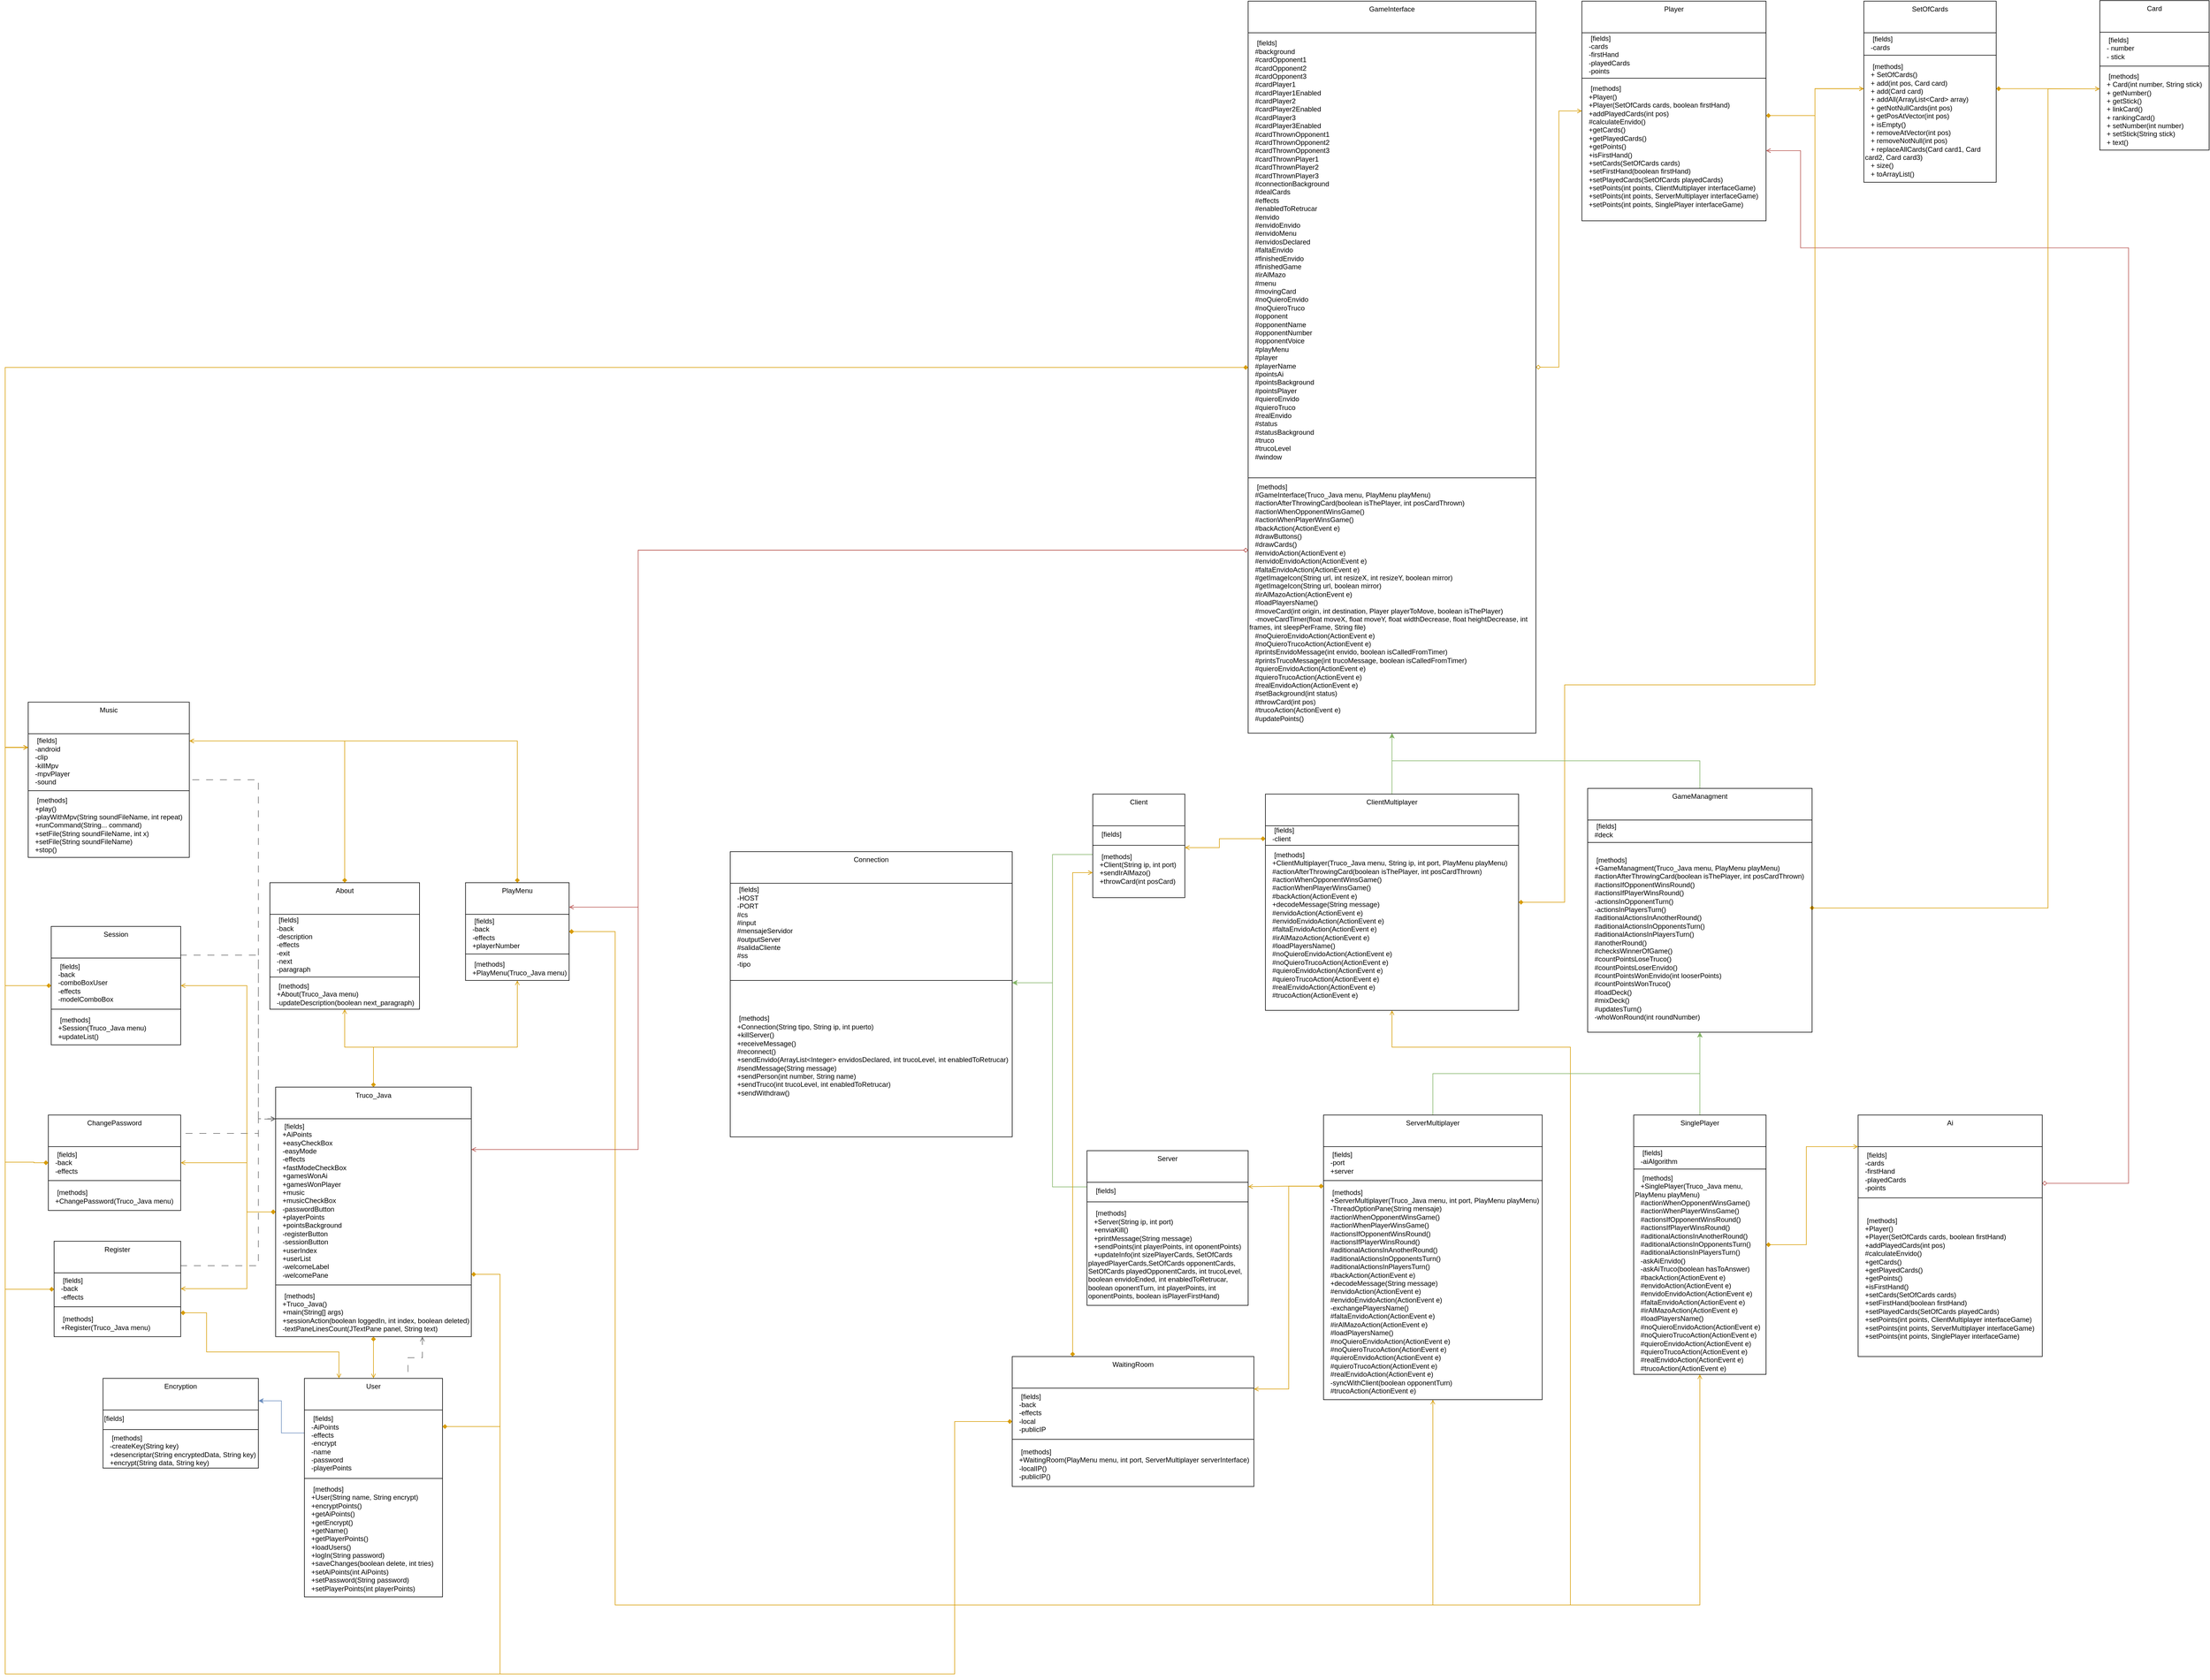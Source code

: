 <mxfile version="21.6.1" type="device">
  <diagram name="Página-1" id="1AAocKphr_0D6AWTSY37">
    <mxGraphModel dx="2608" dy="2927" grid="1" gridSize="10" guides="1" tooltips="1" connect="1" arrows="1" fold="1" page="1" pageScale="1" pageWidth="827" pageHeight="1169" math="0" shadow="0">
      <root>
        <mxCell id="0" />
        <mxCell id="1" parent="0" />
        <mxCell id="Mp8s8ZccPEKJYbiy5XP8-22" value="About" style="swimlane;fontStyle=0;align=center;verticalAlign=top;childLayout=stackLayout;horizontal=1;startSize=55;horizontalStack=0;resizeParent=1;resizeParentMax=0;resizeLast=0;collapsible=0;marginBottom=0;html=1;whiteSpace=wrap;" parent="1" vertex="1">
          <mxGeometry x="-970" y="364" width="260" height="220" as="geometry" />
        </mxCell>
        <mxCell id="S77r5BA7HYNkHyYUXBfN-11" value="&lt;div align=&quot;left&quot;&gt;&amp;nbsp;&amp;nbsp;&amp;nbsp; [fields]&lt;br&gt;&amp;nbsp;&amp;nbsp; -back&lt;br&gt;&amp;nbsp;&amp;nbsp; -description&lt;br&gt;&amp;nbsp;&amp;nbsp; -effects&lt;br&gt;&amp;nbsp;&amp;nbsp; -exit&lt;br&gt;&amp;nbsp;&amp;nbsp; -next&lt;br&gt;&amp;nbsp;&amp;nbsp; -paragraph&lt;br&gt;&lt;/div&gt;" style="text;html=1;strokeColor=none;fillColor=none;align=left;verticalAlign=middle;whiteSpace=wrap;rounded=0;" parent="Mp8s8ZccPEKJYbiy5XP8-22" vertex="1">
          <mxGeometry y="55" width="260" height="105" as="geometry" />
        </mxCell>
        <mxCell id="Mp8s8ZccPEKJYbiy5XP8-27" value="" style="line;strokeWidth=1;fillColor=none;align=left;verticalAlign=middle;spacingTop=-1;spacingLeft=3;spacingRight=3;rotatable=0;labelPosition=right;points=[];portConstraint=eastwest;" parent="Mp8s8ZccPEKJYbiy5XP8-22" vertex="1">
          <mxGeometry y="160" width="260" height="8" as="geometry" />
        </mxCell>
        <mxCell id="S77r5BA7HYNkHyYUXBfN-12" value="&lt;div align=&quot;left&quot;&gt;&amp;nbsp;&amp;nbsp;&amp;nbsp; [methods]&lt;br&gt;&amp;nbsp;&amp;nbsp; +About(Truco_Java menu)&lt;br&gt;&amp;nbsp;&amp;nbsp; -updateDescription(boolean next_paragraph)&lt;br&gt;&lt;/div&gt;" style="text;html=1;strokeColor=none;fillColor=none;align=left;verticalAlign=middle;whiteSpace=wrap;rounded=0;" parent="Mp8s8ZccPEKJYbiy5XP8-22" vertex="1">
          <mxGeometry y="168" width="260" height="52" as="geometry" />
        </mxCell>
        <mxCell id="TmA2MBut5ln03kMoj1QV-23" style="edgeStyle=orthogonalEdgeStyle;rounded=0;orthogonalLoop=1;jettySize=auto;html=1;exitX=1;exitY=0.75;exitDx=0;exitDy=0;entryX=1;entryY=0.5;entryDx=0;entryDy=0;fillColor=#f8cecc;strokeColor=#b85450;startArrow=diamond;startFill=0;endArrow=open;endFill=0;" parent="1" source="TmA2MBut5ln03kMoj1QV-25" target="TmA2MBut5ln03kMoj1QV-22" edge="1">
          <mxGeometry relative="1" as="geometry">
            <Array as="points">
              <mxPoint x="2260" y="887" />
              <mxPoint x="2260" y="-740" />
              <mxPoint x="1690" y="-740" />
              <mxPoint x="1690" y="-909" />
            </Array>
          </mxGeometry>
        </mxCell>
        <mxCell id="Mp8s8ZccPEKJYbiy5XP8-30" value="Ai" style="swimlane;fontStyle=0;align=center;verticalAlign=top;childLayout=stackLayout;horizontal=1;startSize=55;horizontalStack=0;resizeParent=1;resizeParentMax=0;resizeLast=0;collapsible=0;marginBottom=0;html=1;whiteSpace=wrap;" parent="1" vertex="1">
          <mxGeometry x="1790" y="768" width="320" height="420" as="geometry" />
        </mxCell>
        <mxCell id="TmA2MBut5ln03kMoj1QV-25" value="&lt;div align=&quot;left&quot;&gt;&amp;nbsp;&amp;nbsp;&amp;nbsp; [fields]&lt;br&gt;&amp;nbsp;&amp;nbsp; -cards&lt;br&gt;&amp;nbsp;&amp;nbsp; -firstHand&lt;br&gt;&amp;nbsp;&amp;nbsp; -playedCards&lt;br&gt;&amp;nbsp;&amp;nbsp; -points&lt;br&gt;&lt;/div&gt;" style="text;html=1;strokeColor=none;fillColor=none;align=left;verticalAlign=middle;whiteSpace=wrap;rounded=0;" parent="Mp8s8ZccPEKJYbiy5XP8-30" vertex="1">
          <mxGeometry y="55" width="320" height="85" as="geometry" />
        </mxCell>
        <mxCell id="Mp8s8ZccPEKJYbiy5XP8-33" value="" style="line;strokeWidth=1;fillColor=none;align=left;verticalAlign=middle;spacingTop=-1;spacingLeft=3;spacingRight=3;rotatable=0;labelPosition=right;points=[];portConstraint=eastwest;" parent="Mp8s8ZccPEKJYbiy5XP8-30" vertex="1">
          <mxGeometry y="140" width="320" height="8" as="geometry" />
        </mxCell>
        <mxCell id="TmA2MBut5ln03kMoj1QV-26" value="&amp;nbsp;&amp;nbsp;&amp;nbsp; [methods]&lt;br&gt;&amp;nbsp;&amp;nbsp; +Player()&lt;br&gt;&amp;nbsp;&amp;nbsp; +Player(SetOfCards cards, boolean firstHand)&lt;br&gt;&amp;nbsp;&amp;nbsp; +addPlayedCards(int pos)&lt;br&gt;&amp;nbsp;&amp;nbsp; #calculateEnvido()&lt;br&gt;&amp;nbsp;&amp;nbsp; +getCards()&lt;br&gt;&amp;nbsp;&amp;nbsp; +getPlayedCards()&lt;br&gt;&amp;nbsp;&amp;nbsp; +getPoints()&lt;br&gt;&amp;nbsp;&amp;nbsp; +isFirstHand()&lt;br&gt;&amp;nbsp;&amp;nbsp; +setCards(SetOfCards cards)&lt;br&gt;&amp;nbsp;&amp;nbsp; +setFirstHand(boolean firstHand)&lt;br&gt;&amp;nbsp;&amp;nbsp; +setPlayedCards(SetOfCards playedCards)&lt;br&gt;&amp;nbsp;&amp;nbsp; +setPoints(int points, ClientMultiplayer interfaceGame)&lt;br&gt;&amp;nbsp;&amp;nbsp; +setPoints(int points, ServerMultiplayer interfaceGame)&lt;br&gt;&amp;nbsp;&amp;nbsp; +setPoints(int points, SinglePlayer interfaceGame)&lt;br&gt;" style="text;html=1;strokeColor=none;fillColor=none;align=left;verticalAlign=middle;whiteSpace=wrap;rounded=0;" parent="Mp8s8ZccPEKJYbiy5XP8-30" vertex="1">
          <mxGeometry y="148" width="320" height="272" as="geometry" />
        </mxCell>
        <mxCell id="Mp8s8ZccPEKJYbiy5XP8-36" value="Card" style="swimlane;fontStyle=0;align=center;verticalAlign=top;childLayout=stackLayout;horizontal=1;startSize=55;horizontalStack=0;resizeParent=1;resizeParentMax=0;resizeLast=0;collapsible=0;marginBottom=0;html=1;whiteSpace=wrap;" parent="1" vertex="1">
          <mxGeometry x="2210" y="-1170" width="190" height="260" as="geometry" />
        </mxCell>
        <mxCell id="TmA2MBut5ln03kMoj1QV-15" value="&lt;div align=&quot;left&quot;&gt;&amp;nbsp;&amp;nbsp;&amp;nbsp; [fields]&lt;br&gt;&amp;nbsp;&amp;nbsp; - number&lt;br&gt;&amp;nbsp;&amp;nbsp; - stick&lt;br&gt;&lt;/div&gt;" style="text;html=1;strokeColor=none;fillColor=none;align=left;verticalAlign=middle;whiteSpace=wrap;rounded=0;" parent="Mp8s8ZccPEKJYbiy5XP8-36" vertex="1">
          <mxGeometry y="55" width="190" height="55" as="geometry" />
        </mxCell>
        <mxCell id="Mp8s8ZccPEKJYbiy5XP8-39" value="" style="line;strokeWidth=1;fillColor=none;align=left;verticalAlign=middle;spacingTop=-1;spacingLeft=3;spacingRight=3;rotatable=0;labelPosition=right;points=[];portConstraint=eastwest;" parent="Mp8s8ZccPEKJYbiy5XP8-36" vertex="1">
          <mxGeometry y="110" width="190" height="8" as="geometry" />
        </mxCell>
        <mxCell id="TmA2MBut5ln03kMoj1QV-16" value="&lt;div align=&quot;left&quot;&gt;&amp;nbsp;&amp;nbsp;&amp;nbsp; [methods]&lt;br&gt;&amp;nbsp;&amp;nbsp; + Card(int number, String stick)&lt;br&gt;&amp;nbsp;&amp;nbsp; + getNumber()&lt;br&gt;&amp;nbsp;&amp;nbsp; + getStick()&lt;br&gt;&amp;nbsp;&amp;nbsp; + linkCard()&lt;br&gt;&amp;nbsp;&amp;nbsp; + rankingCard()&lt;br&gt;&amp;nbsp;&amp;nbsp; + setNumber(int number)&lt;br&gt;&amp;nbsp;&amp;nbsp; + setStick(String stick)&lt;br&gt;&amp;nbsp;&amp;nbsp; + text()&lt;br&gt;&lt;/div&gt;" style="text;html=1;strokeColor=none;fillColor=none;align=left;verticalAlign=middle;whiteSpace=wrap;rounded=0;" parent="Mp8s8ZccPEKJYbiy5XP8-36" vertex="1">
          <mxGeometry y="118" width="190" height="142" as="geometry" />
        </mxCell>
        <mxCell id="xSpirvkj3G1f-ph60OIF-5" style="edgeStyle=orthogonalEdgeStyle;rounded=0;orthogonalLoop=1;jettySize=auto;html=1;exitX=1;exitY=0.25;exitDx=0;exitDy=0;entryX=0;entryY=0;entryDx=0;entryDy=0;dashed=1;dashPattern=12 12;endArrow=open;endFill=0;fillColor=#f5f5f5;strokeColor=#666666;" parent="1" source="Mp8s8ZccPEKJYbiy5XP8-42" target="S77r5BA7HYNkHyYUXBfN-1" edge="1">
          <mxGeometry relative="1" as="geometry">
            <Array as="points">
              <mxPoint x="-1140" y="800" />
              <mxPoint x="-990" y="800" />
              <mxPoint x="-990" y="775" />
              <mxPoint x="-960" y="775" />
            </Array>
          </mxGeometry>
        </mxCell>
        <mxCell id="Mp8s8ZccPEKJYbiy5XP8-42" value="ChangePassword" style="swimlane;fontStyle=0;align=center;verticalAlign=top;childLayout=stackLayout;horizontal=1;startSize=55;horizontalStack=0;resizeParent=1;resizeParentMax=0;resizeLast=0;collapsible=0;marginBottom=0;html=1;whiteSpace=wrap;" parent="1" vertex="1">
          <mxGeometry x="-1355" y="768" width="230" height="166" as="geometry" />
        </mxCell>
        <mxCell id="xSpirvkj3G1f-ph60OIF-6" value="&lt;div align=&quot;left&quot;&gt;&amp;nbsp;&amp;nbsp;&amp;nbsp; [fields]&lt;br&gt;&amp;nbsp;&amp;nbsp; -back&lt;br&gt;&amp;nbsp;&amp;nbsp; -effects&lt;br&gt;&lt;/div&gt;" style="text;html=1;strokeColor=none;fillColor=none;align=left;verticalAlign=middle;whiteSpace=wrap;rounded=0;" parent="Mp8s8ZccPEKJYbiy5XP8-42" vertex="1">
          <mxGeometry y="55" width="230" height="55" as="geometry" />
        </mxCell>
        <mxCell id="Mp8s8ZccPEKJYbiy5XP8-45" value="" style="line;strokeWidth=1;fillColor=none;align=left;verticalAlign=middle;spacingTop=-1;spacingLeft=3;spacingRight=3;rotatable=0;labelPosition=right;points=[];portConstraint=eastwest;" parent="Mp8s8ZccPEKJYbiy5XP8-42" vertex="1">
          <mxGeometry y="110" width="230" height="8" as="geometry" />
        </mxCell>
        <mxCell id="xSpirvkj3G1f-ph60OIF-8" value="&amp;nbsp;&amp;nbsp;&amp;nbsp; [methods]&lt;br&gt;&amp;nbsp;&amp;nbsp; +ChangePassword(Truco_Java menu)" style="text;html=1;strokeColor=none;fillColor=none;align=left;verticalAlign=middle;whiteSpace=wrap;rounded=0;" parent="Mp8s8ZccPEKJYbiy5XP8-42" vertex="1">
          <mxGeometry y="118" width="230" height="48" as="geometry" />
        </mxCell>
        <mxCell id="ltQjYRNtUqUm5RBKm1W0-37" style="edgeStyle=orthogonalEdgeStyle;rounded=0;orthogonalLoop=1;jettySize=auto;html=1;exitX=0;exitY=1;exitDx=0;exitDy=0;entryX=1;entryY=0;entryDx=0;entryDy=0;fillColor=#d5e8d4;strokeColor=#82b366;" parent="1" source="TmA2MBut5ln03kMoj1QV-30" target="TmA2MBut5ln03kMoj1QV-28" edge="1">
          <mxGeometry relative="1" as="geometry">
            <Array as="points">
              <mxPoint x="390" y="315" />
              <mxPoint x="390" y="538" />
            </Array>
          </mxGeometry>
        </mxCell>
        <mxCell id="Mp8s8ZccPEKJYbiy5XP8-48" value="Client" style="swimlane;fontStyle=0;align=center;verticalAlign=top;childLayout=stackLayout;horizontal=1;startSize=55;horizontalStack=0;resizeParent=1;resizeParentMax=0;resizeLast=0;collapsible=0;marginBottom=0;html=1;whiteSpace=wrap;" parent="1" vertex="1">
          <mxGeometry x="460" y="210" width="160" height="180" as="geometry" />
        </mxCell>
        <mxCell id="TmA2MBut5ln03kMoj1QV-30" value="&amp;nbsp;&amp;nbsp;&amp;nbsp; [fields]" style="text;html=1;strokeColor=none;fillColor=none;align=left;verticalAlign=middle;whiteSpace=wrap;rounded=0;" parent="Mp8s8ZccPEKJYbiy5XP8-48" vertex="1">
          <mxGeometry y="55" width="160" height="30" as="geometry" />
        </mxCell>
        <mxCell id="Mp8s8ZccPEKJYbiy5XP8-51" value="" style="line;strokeWidth=1;fillColor=none;align=left;verticalAlign=middle;spacingTop=-1;spacingLeft=3;spacingRight=3;rotatable=0;labelPosition=right;points=[];portConstraint=eastwest;" parent="Mp8s8ZccPEKJYbiy5XP8-48" vertex="1">
          <mxGeometry y="85" width="160" height="8" as="geometry" />
        </mxCell>
        <mxCell id="TmA2MBut5ln03kMoj1QV-29" value="&lt;div align=&quot;left&quot;&gt;&amp;nbsp;&amp;nbsp;&amp;nbsp; [methods]&lt;br&gt;&amp;nbsp;&amp;nbsp; +Client(String ip, int port)&lt;br&gt;&amp;nbsp;&amp;nbsp; +sendIrAlMazo()&lt;br&gt;&amp;nbsp;&amp;nbsp; +throwCard(int posCard)&lt;br&gt;&lt;br&gt;&lt;/div&gt;" style="text;html=1;strokeColor=none;fillColor=none;align=left;verticalAlign=middle;whiteSpace=wrap;rounded=0;" parent="Mp8s8ZccPEKJYbiy5XP8-48" vertex="1">
          <mxGeometry y="93" width="160" height="87" as="geometry" />
        </mxCell>
        <mxCell id="ltQjYRNtUqUm5RBKm1W0-8" style="edgeStyle=orthogonalEdgeStyle;rounded=0;orthogonalLoop=1;jettySize=auto;html=1;exitX=0.5;exitY=0;exitDx=0;exitDy=0;entryX=0.5;entryY=1;entryDx=0;entryDy=0;fillColor=#d5e8d4;strokeColor=#82b366;" parent="1" source="Mp8s8ZccPEKJYbiy5XP8-54" target="Mp8s8ZccPEKJYbiy5XP8-72" edge="1">
          <mxGeometry relative="1" as="geometry">
            <mxPoint x="1010.28" y="153.66" as="targetPoint" />
            <Array as="points">
              <mxPoint x="980" y="196" />
            </Array>
          </mxGeometry>
        </mxCell>
        <mxCell id="TmA2MBut5ln03kMoj1QV-46" style="edgeStyle=orthogonalEdgeStyle;rounded=0;orthogonalLoop=1;jettySize=auto;html=1;exitX=0;exitY=0.75;exitDx=0;exitDy=0;entryX=1;entryY=0;entryDx=0;entryDy=0;fillColor=#ffe6cc;strokeColor=#d79b00;startArrow=diamond;startFill=1;endArrow=open;endFill=0;" parent="1" source="TmA2MBut5ln03kMoj1QV-48" target="TmA2MBut5ln03kMoj1QV-29" edge="1">
          <mxGeometry relative="1" as="geometry">
            <Array as="points">
              <mxPoint x="680" y="288" />
              <mxPoint x="680" y="303" />
            </Array>
          </mxGeometry>
        </mxCell>
        <mxCell id="TmA2MBut5ln03kMoj1QV-47" style="edgeStyle=orthogonalEdgeStyle;rounded=0;orthogonalLoop=1;jettySize=auto;html=1;exitX=1;exitY=0.5;exitDx=0;exitDy=0;entryX=0;entryY=0.25;entryDx=0;entryDy=0;fillColor=#ffe6cc;strokeColor=#d79b00;endArrow=open;endFill=0;startArrow=diamond;startFill=1;" parent="1" source="Mp8s8ZccPEKJYbiy5XP8-54" target="TmA2MBut5ln03kMoj1QV-19" edge="1">
          <mxGeometry relative="1" as="geometry">
            <Array as="points">
              <mxPoint x="1280" y="398" />
              <mxPoint x="1280" y="20" />
              <mxPoint x="1715" y="20" />
              <mxPoint x="1715" y="-1017" />
            </Array>
          </mxGeometry>
        </mxCell>
        <mxCell id="Mp8s8ZccPEKJYbiy5XP8-54" value="ClientMultiplayer" style="swimlane;fontStyle=0;align=center;verticalAlign=top;childLayout=stackLayout;horizontal=1;startSize=55;horizontalStack=0;resizeParent=1;resizeParentMax=0;resizeLast=0;collapsible=0;marginBottom=0;html=1;whiteSpace=wrap;" parent="1" vertex="1">
          <mxGeometry x="760" y="210" width="440" height="376" as="geometry" />
        </mxCell>
        <mxCell id="TmA2MBut5ln03kMoj1QV-48" value="&lt;div align=&quot;left&quot;&gt;&amp;nbsp;&amp;nbsp;&amp;nbsp; [fields]&lt;br&gt;&amp;nbsp;&amp;nbsp; -client&lt;br&gt;&lt;/div&gt;" style="text;html=1;strokeColor=none;fillColor=none;align=left;verticalAlign=middle;whiteSpace=wrap;rounded=0;" parent="Mp8s8ZccPEKJYbiy5XP8-54" vertex="1">
          <mxGeometry y="55" width="440" height="30" as="geometry" />
        </mxCell>
        <mxCell id="Mp8s8ZccPEKJYbiy5XP8-57" value="" style="line;strokeWidth=1;fillColor=none;align=left;verticalAlign=middle;spacingTop=-1;spacingLeft=3;spacingRight=3;rotatable=0;labelPosition=right;points=[];portConstraint=eastwest;" parent="Mp8s8ZccPEKJYbiy5XP8-54" vertex="1">
          <mxGeometry y="85" width="440" height="8" as="geometry" />
        </mxCell>
        <mxCell id="TmA2MBut5ln03kMoj1QV-49" value="&lt;div align=&quot;left&quot;&gt;&amp;nbsp;&amp;nbsp;&amp;nbsp; [methods]&lt;br&gt;&amp;nbsp;&amp;nbsp; +ClientMultiplayer(Truco_Java menu, String ip, int port, PlayMenu playMenu)&lt;br&gt;&amp;nbsp;&amp;nbsp; #actionAfterThrowingCard(boolean isThePlayer, int posCardThrown)&lt;br&gt;&amp;nbsp;&amp;nbsp; #actionWhenOpponentWinsGame()&lt;br&gt;&amp;nbsp;&amp;nbsp; #actionWhenPlayerWinsGame()&lt;br&gt;&amp;nbsp;&amp;nbsp; #backAction(ActionEvent e)&lt;br&gt;&amp;nbsp;&amp;nbsp; +decodeMessage(String message)&lt;br&gt;&amp;nbsp;&amp;nbsp; #envidoAction(ActionEvent e)&lt;br&gt;&amp;nbsp;&amp;nbsp; #envidoEnvidoAction(ActionEvent e)&lt;br&gt;&amp;nbsp;&amp;nbsp; #faltaEnvidoAction(ActionEvent e)&lt;br&gt;&amp;nbsp;&amp;nbsp; #irAlMazoAction(ActionEvent e)&lt;br&gt;&amp;nbsp;&amp;nbsp; #loadPlayersName()&lt;br&gt;&amp;nbsp;&amp;nbsp; #noQuieroEnvidoAction(ActionEvent e)&lt;br&gt;&amp;nbsp;&amp;nbsp; #noQuieroTrucoAction(ActionEvent e)&lt;br&gt;&amp;nbsp;&amp;nbsp; #quieroEnvidoAction(ActionEvent e)&lt;br&gt;&amp;nbsp;&amp;nbsp; #quieroTrucoAction(ActionEvent e)&lt;br&gt;&amp;nbsp;&amp;nbsp; #realEnvidoAction(ActionEvent e)&lt;br&gt;&amp;nbsp;&amp;nbsp; #trucoAction(ActionEvent e)&lt;br&gt;&lt;br&gt;&lt;/div&gt;" style="text;html=1;strokeColor=none;fillColor=none;align=left;verticalAlign=middle;whiteSpace=wrap;rounded=0;" parent="Mp8s8ZccPEKJYbiy5XP8-54" vertex="1">
          <mxGeometry y="93" width="440" height="283" as="geometry" />
        </mxCell>
        <mxCell id="Mp8s8ZccPEKJYbiy5XP8-60" value="Connection" style="swimlane;fontStyle=0;align=center;verticalAlign=top;childLayout=stackLayout;horizontal=1;startSize=55;horizontalStack=0;resizeParent=1;resizeParentMax=0;resizeLast=0;collapsible=0;marginBottom=0;html=1;whiteSpace=wrap;" parent="1" vertex="1">
          <mxGeometry x="-170" y="310" width="490" height="496" as="geometry" />
        </mxCell>
        <mxCell id="TmA2MBut5ln03kMoj1QV-27" value="&lt;div align=&quot;left&quot;&gt;&amp;nbsp;&amp;nbsp;&amp;nbsp; [fields]&lt;br&gt;&amp;nbsp;&amp;nbsp; -HOST&lt;br&gt;&amp;nbsp;&amp;nbsp; -PORT&lt;br&gt;&amp;nbsp;&amp;nbsp; #cs&lt;br&gt;&amp;nbsp;&amp;nbsp; #input&lt;br&gt;&amp;nbsp;&amp;nbsp; #mensajeServidor&lt;br&gt;&amp;nbsp;&amp;nbsp; #outputServer&lt;br&gt;&amp;nbsp;&amp;nbsp; #salidaCliente&lt;br&gt;&amp;nbsp;&amp;nbsp; #ss&lt;br&gt;&amp;nbsp;&amp;nbsp; -tipo&lt;br&gt;&lt;br&gt;&lt;/div&gt;" style="text;html=1;strokeColor=none;fillColor=none;align=left;verticalAlign=middle;whiteSpace=wrap;rounded=0;" parent="Mp8s8ZccPEKJYbiy5XP8-60" vertex="1">
          <mxGeometry y="55" width="490" height="165" as="geometry" />
        </mxCell>
        <mxCell id="Mp8s8ZccPEKJYbiy5XP8-63" value="" style="line;strokeWidth=1;fillColor=none;align=left;verticalAlign=middle;spacingTop=-1;spacingLeft=3;spacingRight=3;rotatable=0;labelPosition=right;points=[];portConstraint=eastwest;" parent="Mp8s8ZccPEKJYbiy5XP8-60" vertex="1">
          <mxGeometry y="220" width="490" height="8" as="geometry" />
        </mxCell>
        <mxCell id="TmA2MBut5ln03kMoj1QV-28" value="&lt;div align=&quot;left&quot;&gt;&amp;nbsp;&amp;nbsp;&amp;nbsp; [methods]&lt;br&gt;&amp;nbsp;&amp;nbsp; +Connection(String tipo, String ip, int puerto)&lt;br&gt;&amp;nbsp;&amp;nbsp; +killServer()&lt;br&gt;&amp;nbsp;&amp;nbsp; +receiveMessage()&lt;br&gt;&amp;nbsp;&amp;nbsp; #reconnect()&lt;br&gt;&amp;nbsp;&amp;nbsp; +sendEnvido(ArrayList&amp;lt;Integer&amp;gt; envidosDeclared, int trucoLevel, int enabledToRetrucar)&lt;br&gt;&amp;nbsp;&amp;nbsp; #sendMessage(String message)&lt;br&gt;&amp;nbsp;&amp;nbsp; +sendPerson(int number, String name)&lt;br&gt;&amp;nbsp;&amp;nbsp; +sendTruco(int trucoLevel, int enabledToRetrucar)&lt;br&gt;&amp;nbsp;&amp;nbsp; +sendWithdraw()&lt;br&gt;&lt;br&gt;&lt;/div&gt;" style="text;html=1;strokeColor=none;fillColor=none;align=left;verticalAlign=middle;whiteSpace=wrap;rounded=0;" parent="Mp8s8ZccPEKJYbiy5XP8-60" vertex="1">
          <mxGeometry y="228" width="490" height="268" as="geometry" />
        </mxCell>
        <mxCell id="Mp8s8ZccPEKJYbiy5XP8-66" value="Encryption" style="swimlane;fontStyle=0;align=center;verticalAlign=top;childLayout=stackLayout;horizontal=1;startSize=55;horizontalStack=0;resizeParent=1;resizeParentMax=0;resizeLast=0;collapsible=0;marginBottom=0;html=1;whiteSpace=wrap;" parent="1" vertex="1">
          <mxGeometry x="-1260" y="1226" width="270" height="156" as="geometry" />
        </mxCell>
        <mxCell id="S77r5BA7HYNkHyYUXBfN-7" value="&lt;div align=&quot;left&quot;&gt;[fields]&lt;/div&gt;" style="text;html=1;strokeColor=none;fillColor=none;align=left;verticalAlign=middle;whiteSpace=wrap;rounded=0;" parent="Mp8s8ZccPEKJYbiy5XP8-66" vertex="1">
          <mxGeometry y="55" width="270" height="30" as="geometry" />
        </mxCell>
        <mxCell id="Mp8s8ZccPEKJYbiy5XP8-69" value="" style="line;strokeWidth=1;fillColor=none;align=left;verticalAlign=middle;spacingTop=-1;spacingLeft=3;spacingRight=3;rotatable=0;labelPosition=right;points=[];portConstraint=eastwest;" parent="Mp8s8ZccPEKJYbiy5XP8-66" vertex="1">
          <mxGeometry y="85" width="270" height="8" as="geometry" />
        </mxCell>
        <mxCell id="S77r5BA7HYNkHyYUXBfN-8" value="&lt;div align=&quot;left&quot;&gt;&amp;nbsp;&amp;nbsp;&amp;nbsp; [methods]&lt;br&gt;&amp;nbsp;&amp;nbsp; -createKey(String key)&lt;br&gt;&amp;nbsp;&amp;nbsp; +desencriptar(String encryptedData, String key)&lt;br&gt;&amp;nbsp;&amp;nbsp; +encrypt(String data, String key)&lt;br&gt;&lt;/div&gt;" style="text;html=1;strokeColor=none;fillColor=none;align=left;verticalAlign=middle;whiteSpace=wrap;rounded=0;" parent="Mp8s8ZccPEKJYbiy5XP8-66" vertex="1">
          <mxGeometry y="93" width="270" height="63" as="geometry" />
        </mxCell>
        <mxCell id="TmA2MBut5ln03kMoj1QV-39" style="edgeStyle=orthogonalEdgeStyle;rounded=0;orthogonalLoop=1;jettySize=auto;html=1;exitX=1;exitY=0.5;exitDx=0;exitDy=0;fillColor=#ffe6cc;strokeColor=#d79b00;startArrow=diamond;startFill=0;endArrow=open;endFill=0;" parent="1" source="Mp8s8ZccPEKJYbiy5XP8-72" target="Mp8s8ZccPEKJYbiy5XP8-96" edge="1">
          <mxGeometry relative="1" as="geometry" />
        </mxCell>
        <mxCell id="Mp8s8ZccPEKJYbiy5XP8-72" value="GameInterface" style="swimlane;fontStyle=0;align=center;verticalAlign=top;childLayout=stackLayout;horizontal=1;startSize=55;horizontalStack=0;resizeParent=1;resizeParentMax=0;resizeLast=0;collapsible=0;marginBottom=0;html=1;whiteSpace=wrap;" parent="1" vertex="1">
          <mxGeometry x="730" y="-1169" width="500" height="1273" as="geometry" />
        </mxCell>
        <mxCell id="TmA2MBut5ln03kMoj1QV-40" value="&lt;div align=&quot;left&quot;&gt;&amp;nbsp;&amp;nbsp;&amp;nbsp; [fields]&lt;br&gt;&amp;nbsp;&amp;nbsp; #background&lt;br&gt;&amp;nbsp;&amp;nbsp; #cardOpponent1&lt;br&gt;&amp;nbsp;&amp;nbsp; #cardOpponent2&lt;br&gt;&amp;nbsp;&amp;nbsp; #cardOpponent3&lt;br&gt;&amp;nbsp;&amp;nbsp; #cardPlayer1&lt;br&gt;&amp;nbsp;&amp;nbsp; #cardPlayer1Enabled&lt;br&gt;&amp;nbsp;&amp;nbsp; #cardPlayer2&lt;br&gt;&amp;nbsp;&amp;nbsp; #cardPlayer2Enabled&lt;br&gt;&amp;nbsp;&amp;nbsp; #cardPlayer3&lt;br&gt;&amp;nbsp;&amp;nbsp; #cardPlayer3Enabled&lt;br&gt;&amp;nbsp;&amp;nbsp; #cardThrownOpponent1&lt;br&gt;&amp;nbsp;&amp;nbsp; #cardThrownOpponent2&lt;br&gt;&amp;nbsp;&amp;nbsp; #cardThrownOpponent3&lt;br&gt;&amp;nbsp;&amp;nbsp; #cardThrownPlayer1&lt;br&gt;&amp;nbsp;&amp;nbsp; #cardThrownPlayer2&lt;br&gt;&amp;nbsp;&amp;nbsp; #cardThrownPlayer3&lt;br&gt;&amp;nbsp;&amp;nbsp; #connectionBackground&lt;br&gt;&amp;nbsp;&amp;nbsp; #dealCards&lt;br&gt;&amp;nbsp;&amp;nbsp; #effects&lt;br&gt;&amp;nbsp;&amp;nbsp; #enabledToRetrucar&lt;br&gt;&amp;nbsp;&amp;nbsp; #envido&lt;br&gt;&amp;nbsp;&amp;nbsp; #envidoEnvido&lt;br&gt;&amp;nbsp;&amp;nbsp; #envidoMenu&lt;br&gt;&amp;nbsp;&amp;nbsp; #envidosDeclared&lt;br&gt;&amp;nbsp;&amp;nbsp; #faltaEnvido&lt;br&gt;&amp;nbsp;&amp;nbsp; #finishedEnvido&lt;br&gt;&amp;nbsp;&amp;nbsp; #finishedGame&lt;br&gt;&amp;nbsp;&amp;nbsp; #irAlMazo&lt;br&gt;&amp;nbsp;&amp;nbsp; #menu&lt;br&gt;&amp;nbsp;&amp;nbsp; #movingCard&lt;br&gt;&amp;nbsp;&amp;nbsp; #noQuieroEnvido&lt;br&gt;&amp;nbsp;&amp;nbsp; #noQuieroTruco&lt;br&gt;&amp;nbsp;&amp;nbsp; #opponent&lt;br&gt;&amp;nbsp;&amp;nbsp; #opponentName&lt;br&gt;&amp;nbsp;&amp;nbsp; #opponentNumber&lt;br&gt;&amp;nbsp;&amp;nbsp; #opponentVoice&lt;br&gt;&amp;nbsp;&amp;nbsp; #playMenu&lt;br&gt;&amp;nbsp;&amp;nbsp; #player&lt;br&gt;&amp;nbsp;&amp;nbsp; #playerName&lt;br&gt;&amp;nbsp;&amp;nbsp; #pointsAi&lt;br&gt;&amp;nbsp;&amp;nbsp; #pointsBackground&lt;br&gt;&amp;nbsp;&amp;nbsp; #pointsPlayer&lt;br&gt;&amp;nbsp;&amp;nbsp; #quieroEnvido&lt;br&gt;&amp;nbsp;&amp;nbsp; #quieroTruco&lt;br&gt;&amp;nbsp;&amp;nbsp; #realEnvido&lt;br&gt;&amp;nbsp;&amp;nbsp; #status&lt;br&gt;&amp;nbsp;&amp;nbsp; #statusBackground&lt;br&gt;&amp;nbsp;&amp;nbsp; #truco&lt;br&gt;&amp;nbsp;&amp;nbsp; #trucoLevel&lt;br&gt;&amp;nbsp;&amp;nbsp; #window&lt;br&gt;&lt;br&gt;&lt;/div&gt;" style="text;html=1;strokeColor=none;fillColor=none;align=left;verticalAlign=middle;whiteSpace=wrap;rounded=0;" parent="Mp8s8ZccPEKJYbiy5XP8-72" vertex="1">
          <mxGeometry y="55" width="500" height="770" as="geometry" />
        </mxCell>
        <mxCell id="Mp8s8ZccPEKJYbiy5XP8-75" value="" style="line;strokeWidth=1;fillColor=none;align=left;verticalAlign=middle;spacingTop=-1;spacingLeft=3;spacingRight=3;rotatable=0;labelPosition=right;points=[];portConstraint=eastwest;" parent="Mp8s8ZccPEKJYbiy5XP8-72" vertex="1">
          <mxGeometry y="825" width="500" height="8" as="geometry" />
        </mxCell>
        <mxCell id="TmA2MBut5ln03kMoj1QV-42" value="&lt;div align=&quot;left&quot;&gt;&amp;nbsp;&amp;nbsp;&amp;nbsp; [methods]&lt;br&gt;&amp;nbsp;&amp;nbsp; #GameInterface(Truco_Java menu, PlayMenu playMenu)&lt;br&gt;&amp;nbsp;&amp;nbsp; #actionAfterThrowingCard(boolean isThePlayer, int posCardThrown)&lt;br&gt;&amp;nbsp;&amp;nbsp; #actionWhenOpponentWinsGame()&lt;br&gt;&amp;nbsp;&amp;nbsp; #actionWhenPlayerWinsGame()&lt;br&gt;&amp;nbsp;&amp;nbsp; #backAction(ActionEvent e)&lt;br&gt;&amp;nbsp;&amp;nbsp; #drawButtons()&lt;br&gt;&amp;nbsp;&amp;nbsp; #drawCards()&lt;br&gt;&amp;nbsp;&amp;nbsp; #envidoAction(ActionEvent e)&lt;br&gt;&amp;nbsp;&amp;nbsp; #envidoEnvidoAction(ActionEvent e)&lt;br&gt;&amp;nbsp;&amp;nbsp; #faltaEnvidoAction(ActionEvent e)&lt;br&gt;&amp;nbsp;&amp;nbsp; #getImageIcon(String url, int resizeX, int resizeY, boolean mirror)&lt;br&gt;&amp;nbsp;&amp;nbsp; #getImageIcon(String url, boolean mirror)&lt;br&gt;&amp;nbsp;&amp;nbsp; #irAlMazoAction(ActionEvent e)&lt;br&gt;&amp;nbsp;&amp;nbsp; #loadPlayersName()&lt;br&gt;&amp;nbsp;&amp;nbsp; #moveCard(int origin, int destination, Player playerToMove, boolean isThePlayer)&lt;br&gt;&amp;nbsp;&amp;nbsp; -moveCardTimer(float moveX, float moveY, float widthDecrease, float heightDecrease, int frames, int sleepPerFrame, String file)&lt;br&gt;&amp;nbsp;&amp;nbsp; #noQuieroEnvidoAction(ActionEvent e)&lt;br&gt;&amp;nbsp;&amp;nbsp; #noQuieroTrucoAction(ActionEvent e)&lt;br&gt;&amp;nbsp;&amp;nbsp; #printsEnvidoMessage(int envido, boolean isCalledFromTimer)&lt;br&gt;&amp;nbsp;&amp;nbsp; #printsTrucoMessage(int trucoMessage, boolean isCalledFromTimer)&lt;br&gt;&amp;nbsp;&amp;nbsp; #quieroEnvidoAction(ActionEvent e)&lt;br&gt;&amp;nbsp;&amp;nbsp; #quieroTrucoAction(ActionEvent e)&lt;br&gt;&amp;nbsp;&amp;nbsp; #realEnvidoAction(ActionEvent e)&lt;br&gt;&amp;nbsp;&amp;nbsp; #setBackground(int status)&lt;br&gt;&amp;nbsp;&amp;nbsp; #throwCard(int pos)&lt;br&gt;&amp;nbsp;&amp;nbsp; #trucoAction(ActionEvent e)&lt;br&gt;&amp;nbsp;&amp;nbsp; #updatePoints()&lt;br&gt;&lt;br&gt;&lt;/div&gt;" style="text;html=1;strokeColor=none;fillColor=none;align=left;verticalAlign=middle;whiteSpace=wrap;rounded=0;" parent="Mp8s8ZccPEKJYbiy5XP8-72" vertex="1">
          <mxGeometry y="833" width="500" height="440" as="geometry" />
        </mxCell>
        <mxCell id="ltQjYRNtUqUm5RBKm1W0-21" style="edgeStyle=orthogonalEdgeStyle;rounded=0;orthogonalLoop=1;jettySize=auto;html=1;exitX=0.5;exitY=0;exitDx=0;exitDy=0;entryX=0.5;entryY=1;entryDx=0;entryDy=0;fillColor=#d5e8d4;strokeColor=#82b366;" parent="1" source="Mp8s8ZccPEKJYbiy5XP8-78" target="Mp8s8ZccPEKJYbiy5XP8-72" edge="1">
          <mxGeometry relative="1" as="geometry" />
        </mxCell>
        <mxCell id="TmA2MBut5ln03kMoj1QV-43" style="edgeStyle=orthogonalEdgeStyle;rounded=0;orthogonalLoop=1;jettySize=auto;html=1;exitX=1;exitY=0.5;exitDx=0;exitDy=0;entryX=0;entryY=0.25;entryDx=0;entryDy=0;fillColor=#ffe6cc;strokeColor=#d79b00;startArrow=diamond;startFill=1;endArrow=open;endFill=0;" parent="1" source="Mp8s8ZccPEKJYbiy5XP8-78" target="TmA2MBut5ln03kMoj1QV-16" edge="1">
          <mxGeometry relative="1" as="geometry">
            <Array as="points">
              <mxPoint x="1710" y="408" />
              <mxPoint x="2120" y="408" />
              <mxPoint x="2120" y="-1017" />
            </Array>
          </mxGeometry>
        </mxCell>
        <mxCell id="Mp8s8ZccPEKJYbiy5XP8-78" value="GameManagment" style="swimlane;fontStyle=0;align=center;verticalAlign=top;childLayout=stackLayout;horizontal=1;startSize=55;horizontalStack=0;resizeParent=1;resizeParentMax=0;resizeLast=0;collapsible=0;marginBottom=0;html=1;whiteSpace=wrap;" parent="1" vertex="1">
          <mxGeometry x="1320" y="200" width="390" height="424" as="geometry" />
        </mxCell>
        <mxCell id="TmA2MBut5ln03kMoj1QV-44" value="&lt;div align=&quot;left&quot;&gt;&amp;nbsp;&amp;nbsp;&amp;nbsp; [fields]&lt;br&gt;&amp;nbsp;&amp;nbsp; #deck&lt;br&gt;&lt;/div&gt;" style="text;html=1;strokeColor=none;fillColor=none;align=left;verticalAlign=middle;whiteSpace=wrap;rounded=0;" parent="Mp8s8ZccPEKJYbiy5XP8-78" vertex="1">
          <mxGeometry y="55" width="390" height="35" as="geometry" />
        </mxCell>
        <mxCell id="Mp8s8ZccPEKJYbiy5XP8-81" value="" style="line;strokeWidth=1;fillColor=none;align=left;verticalAlign=middle;spacingTop=-1;spacingLeft=3;spacingRight=3;rotatable=0;labelPosition=right;points=[];portConstraint=eastwest;" parent="Mp8s8ZccPEKJYbiy5XP8-78" vertex="1">
          <mxGeometry y="90" width="390" height="8" as="geometry" />
        </mxCell>
        <mxCell id="TmA2MBut5ln03kMoj1QV-45" value="&lt;div align=&quot;left&quot;&gt;&amp;nbsp;&amp;nbsp;&amp;nbsp; [methods]&lt;br&gt;&amp;nbsp;&amp;nbsp; +GameManagment(Truco_Java menu, PlayMenu playMenu)&lt;br&gt;&amp;nbsp;&amp;nbsp; #actionAfterThrowingCard(boolean isThePlayer, int posCardThrown)&lt;br&gt;&amp;nbsp;&amp;nbsp; #actionsIfOpponentWinsRound()&lt;br&gt;&amp;nbsp;&amp;nbsp; #actionsIfPlayerWinsRound()&lt;br&gt;&amp;nbsp;&amp;nbsp; -actionsInOpponentTurn()&lt;br&gt;&amp;nbsp;&amp;nbsp; -actionsInPlayersTurn()&lt;br&gt;&amp;nbsp;&amp;nbsp; #aditionalActionsInAnotherRound()&lt;br&gt;&amp;nbsp;&amp;nbsp; #aditionalActionsInOpponentsTurn()&lt;br&gt;&amp;nbsp;&amp;nbsp; #aditionalActionsInPlayersTurn()&lt;br&gt;&amp;nbsp;&amp;nbsp; #anotherRound()&lt;br&gt;&amp;nbsp;&amp;nbsp; #checksWinnerOfGame()&lt;br&gt;&amp;nbsp;&amp;nbsp; #countPointsLoseTruco()&lt;br&gt;&amp;nbsp;&amp;nbsp; #countPointsLoserEnvido()&lt;br&gt;&amp;nbsp;&amp;nbsp; #countPointsWonEnvido(int looserPoints)&lt;br&gt;&amp;nbsp;&amp;nbsp; #countPointsWonTruco()&lt;br&gt;&amp;nbsp;&amp;nbsp; #loadDeck()&lt;br&gt;&amp;nbsp;&amp;nbsp; #mixDeck()&lt;br&gt;&amp;nbsp;&amp;nbsp; #updatesTurn()&lt;br&gt;&amp;nbsp;&amp;nbsp; -whoWonRound(int roundNumber)&lt;br&gt;&lt;/div&gt;" style="text;html=1;strokeColor=none;fillColor=none;align=left;verticalAlign=middle;whiteSpace=wrap;rounded=0;" parent="Mp8s8ZccPEKJYbiy5XP8-78" vertex="1">
          <mxGeometry y="98" width="390" height="326" as="geometry" />
        </mxCell>
        <mxCell id="TmA2MBut5ln03kMoj1QV-1" style="edgeStyle=orthogonalEdgeStyle;rounded=0;orthogonalLoop=1;jettySize=auto;html=1;exitX=1;exitY=0.25;exitDx=0;exitDy=0;entryX=0.5;entryY=0;entryDx=0;entryDy=0;fillColor=#ffe6cc;strokeColor=#d79b00;startArrow=open;startFill=0;endArrow=diamond;endFill=1;" parent="1" source="Mp8s8ZccPEKJYbiy5XP8-84" target="Mp8s8ZccPEKJYbiy5XP8-22" edge="1">
          <mxGeometry relative="1" as="geometry" />
        </mxCell>
        <mxCell id="TmA2MBut5ln03kMoj1QV-2" style="edgeStyle=orthogonalEdgeStyle;rounded=0;orthogonalLoop=1;jettySize=auto;html=1;exitX=1;exitY=0.25;exitDx=0;exitDy=0;entryX=0.5;entryY=0;entryDx=0;entryDy=0;fillColor=#ffe6cc;strokeColor=#d79b00;startArrow=open;startFill=0;endArrow=diamond;endFill=1;" parent="1" source="Mp8s8ZccPEKJYbiy5XP8-84" target="Mp8s8ZccPEKJYbiy5XP8-90" edge="1">
          <mxGeometry relative="1" as="geometry">
            <Array as="points">
              <mxPoint x="-540" y="118" />
            </Array>
          </mxGeometry>
        </mxCell>
        <mxCell id="TmA2MBut5ln03kMoj1QV-3" style="edgeStyle=orthogonalEdgeStyle;rounded=0;orthogonalLoop=1;jettySize=auto;html=1;exitX=0;exitY=0.25;exitDx=0;exitDy=0;entryX=0;entryY=0.5;entryDx=0;entryDy=0;fillColor=#ffe6cc;strokeColor=#d79b00;startArrow=open;startFill=0;endArrow=diamond;endFill=1;" parent="1" source="TmA2MBut5ln03kMoj1QV-34" target="Mp8s8ZccPEKJYbiy5XP8-120" edge="1">
          <mxGeometry relative="1" as="geometry">
            <Array as="points">
              <mxPoint x="-1430" y="129" />
              <mxPoint x="-1430" y="543" />
            </Array>
          </mxGeometry>
        </mxCell>
        <mxCell id="TmA2MBut5ln03kMoj1QV-4" style="edgeStyle=orthogonalEdgeStyle;rounded=0;orthogonalLoop=1;jettySize=auto;html=1;exitX=0;exitY=0.25;exitDx=0;exitDy=0;entryX=0;entryY=0.5;entryDx=0;entryDy=0;fillColor=#ffe6cc;strokeColor=#d79b00;startArrow=open;startFill=0;endArrow=diamond;endFill=1;" parent="1" source="TmA2MBut5ln03kMoj1QV-34" target="Mp8s8ZccPEKJYbiy5XP8-42" edge="1">
          <mxGeometry relative="1" as="geometry">
            <Array as="points">
              <mxPoint x="-1430" y="129" />
              <mxPoint x="-1430" y="850" />
              <mxPoint x="-1380" y="850" />
            </Array>
          </mxGeometry>
        </mxCell>
        <mxCell id="TmA2MBut5ln03kMoj1QV-5" style="edgeStyle=orthogonalEdgeStyle;rounded=0;orthogonalLoop=1;jettySize=auto;html=1;exitX=0;exitY=0.25;exitDx=0;exitDy=0;entryX=0;entryY=0.5;entryDx=0;entryDy=0;fillColor=#ffe6cc;strokeColor=#d79b00;startArrow=open;startFill=0;endArrow=diamond;endFill=1;" parent="1" source="TmA2MBut5ln03kMoj1QV-34" target="Mp8s8ZccPEKJYbiy5XP8-102" edge="1">
          <mxGeometry relative="1" as="geometry">
            <Array as="points">
              <mxPoint x="-1430" y="129" />
              <mxPoint x="-1430" y="1071" />
              <mxPoint x="-1345" y="1071" />
            </Array>
          </mxGeometry>
        </mxCell>
        <mxCell id="TmA2MBut5ln03kMoj1QV-8" style="edgeStyle=orthogonalEdgeStyle;rounded=0;orthogonalLoop=1;jettySize=auto;html=1;exitX=0;exitY=0.25;exitDx=0;exitDy=0;fillColor=#ffe6cc;strokeColor=#d79b00;startArrow=open;startFill=0;endArrow=diamond;endFill=1;" parent="1" source="TmA2MBut5ln03kMoj1QV-34" target="Mp8s8ZccPEKJYbiy5XP8-72" edge="1">
          <mxGeometry relative="1" as="geometry">
            <Array as="points">
              <mxPoint x="-1430" y="129" />
              <mxPoint x="-1430" y="-532" />
            </Array>
          </mxGeometry>
        </mxCell>
        <mxCell id="TmA2MBut5ln03kMoj1QV-9" style="edgeStyle=orthogonalEdgeStyle;rounded=0;orthogonalLoop=1;jettySize=auto;html=1;exitX=0;exitY=0.25;exitDx=0;exitDy=0;entryX=0;entryY=0.5;entryDx=0;entryDy=0;startArrow=open;startFill=0;fillColor=#ffe6cc;strokeColor=#d79b00;endArrow=diamond;endFill=1;" parent="1" source="TmA2MBut5ln03kMoj1QV-34" target="Mp8s8ZccPEKJYbiy5XP8-150" edge="1">
          <mxGeometry relative="1" as="geometry">
            <Array as="points">
              <mxPoint x="-1430" y="129" />
              <mxPoint x="-1430" y="1740" />
              <mxPoint x="220" y="1740" />
              <mxPoint x="220" y="1301" />
            </Array>
          </mxGeometry>
        </mxCell>
        <mxCell id="Mp8s8ZccPEKJYbiy5XP8-84" value="Music" style="swimlane;fontStyle=0;align=center;verticalAlign=top;childLayout=stackLayout;horizontal=1;startSize=55;horizontalStack=0;resizeParent=1;resizeParentMax=0;resizeLast=0;collapsible=0;marginBottom=0;html=1;whiteSpace=wrap;" parent="1" vertex="1">
          <mxGeometry x="-1390" y="50" width="280" height="270" as="geometry" />
        </mxCell>
        <mxCell id="TmA2MBut5ln03kMoj1QV-34" value="&lt;div align=&quot;left&quot;&gt;&amp;nbsp;&amp;nbsp;&amp;nbsp; [fields]&lt;br&gt;&amp;nbsp;&amp;nbsp; -android&lt;br&gt;&amp;nbsp;&amp;nbsp; -clip&lt;br&gt;&amp;nbsp;&amp;nbsp; -killMpv&lt;br&gt;&amp;nbsp;&amp;nbsp; -mpvPlayer&lt;br&gt;&amp;nbsp;&amp;nbsp; -sound&lt;br&gt;&lt;/div&gt;" style="text;html=1;strokeColor=none;fillColor=none;align=left;verticalAlign=middle;whiteSpace=wrap;rounded=0;" parent="Mp8s8ZccPEKJYbiy5XP8-84" vertex="1">
          <mxGeometry y="55" width="280" height="95" as="geometry" />
        </mxCell>
        <mxCell id="Mp8s8ZccPEKJYbiy5XP8-87" value="" style="line;strokeWidth=1;fillColor=none;align=left;verticalAlign=middle;spacingTop=-1;spacingLeft=3;spacingRight=3;rotatable=0;labelPosition=right;points=[];portConstraint=eastwest;" parent="Mp8s8ZccPEKJYbiy5XP8-84" vertex="1">
          <mxGeometry y="150" width="280" height="8" as="geometry" />
        </mxCell>
        <mxCell id="TmA2MBut5ln03kMoj1QV-35" value="&lt;div align=&quot;left&quot;&gt;&amp;nbsp;&amp;nbsp;&amp;nbsp; [methods]&lt;br&gt;&amp;nbsp;&amp;nbsp; +play()&lt;br&gt;&amp;nbsp;&amp;nbsp; -playWithMpv(String soundFileName, int repeat)&lt;br&gt;&amp;nbsp;&amp;nbsp; +runCommand(String... command)&lt;br&gt;&amp;nbsp;&amp;nbsp; +setFile(String soundFileName, int x)&lt;br&gt;&amp;nbsp;&amp;nbsp; +setFile(String soundFileName)&lt;br&gt;&amp;nbsp;&amp;nbsp; +stop()&lt;br&gt;&lt;/div&gt;" style="text;html=1;strokeColor=none;fillColor=none;align=left;verticalAlign=middle;whiteSpace=wrap;rounded=0;" parent="Mp8s8ZccPEKJYbiy5XP8-84" vertex="1">
          <mxGeometry y="158" width="280" height="112" as="geometry" />
        </mxCell>
        <mxCell id="TmA2MBut5ln03kMoj1QV-33" style="edgeStyle=orthogonalEdgeStyle;rounded=0;orthogonalLoop=1;jettySize=auto;html=1;exitX=0;exitY=0;exitDx=0;exitDy=0;entryX=1;entryY=0.5;entryDx=0;entryDy=0;fillColor=#f5f5f5;strokeColor=#666666;dashed=1;dashPattern=12 12;endArrow=none;endFill=0;startArrow=open;startFill=0;" parent="1" source="S77r5BA7HYNkHyYUXBfN-1" target="Mp8s8ZccPEKJYbiy5XP8-84" edge="1">
          <mxGeometry relative="1" as="geometry">
            <Array as="points">
              <mxPoint x="-990" y="775" />
              <mxPoint x="-990" y="185" />
            </Array>
          </mxGeometry>
        </mxCell>
        <mxCell id="TmA2MBut5ln03kMoj1QV-37" style="edgeStyle=orthogonalEdgeStyle;rounded=0;orthogonalLoop=1;jettySize=auto;html=1;exitX=1;exitY=0.25;exitDx=0;exitDy=0;entryX=0;entryY=0.75;entryDx=0;entryDy=0;fillColor=#f8cecc;strokeColor=#b85450;endArrow=diamond;endFill=0;startArrow=open;startFill=0;" parent="1" source="Mp8s8ZccPEKJYbiy5XP8-90" target="Mp8s8ZccPEKJYbiy5XP8-72" edge="1">
          <mxGeometry relative="1" as="geometry">
            <Array as="points">
              <mxPoint x="-330" y="407" />
              <mxPoint x="-330" y="-214" />
            </Array>
          </mxGeometry>
        </mxCell>
        <mxCell id="S77r5BA7HYNkHyYUXBfN-14" style="edgeStyle=orthogonalEdgeStyle;rounded=0;orthogonalLoop=1;jettySize=auto;html=1;exitX=1;exitY=0.5;exitDx=0;exitDy=0;entryX=0.5;entryY=1;entryDx=0;entryDy=0;endArrow=open;endFill=0;startArrow=diamond;startFill=1;fillColor=#ffe6cc;strokeColor=#d79b00;" parent="1" source="Mp8s8ZccPEKJYbiy5XP8-90" target="Hk1q_GnBV3wQHEi0xksM-7" edge="1">
          <mxGeometry relative="1" as="geometry">
            <Array as="points">
              <mxPoint x="-370" y="449" />
              <mxPoint x="-370" y="1620" />
              <mxPoint x="1051" y="1620" />
            </Array>
          </mxGeometry>
        </mxCell>
        <mxCell id="S77r5BA7HYNkHyYUXBfN-15" style="edgeStyle=orthogonalEdgeStyle;rounded=0;orthogonalLoop=1;jettySize=auto;html=1;exitX=1;exitY=0.5;exitDx=0;exitDy=0;entryX=0.5;entryY=1;entryDx=0;entryDy=0;fillColor=#ffe6cc;strokeColor=#d79b00;startArrow=diamond;startFill=1;endArrow=open;endFill=0;" parent="1" source="Mp8s8ZccPEKJYbiy5XP8-90" target="Hk1q_GnBV3wQHEi0xksM-3" edge="1">
          <mxGeometry relative="1" as="geometry">
            <Array as="points">
              <mxPoint x="-370" y="449" />
              <mxPoint x="-370" y="1620" />
              <mxPoint x="1515" y="1620" />
            </Array>
          </mxGeometry>
        </mxCell>
        <mxCell id="S77r5BA7HYNkHyYUXBfN-16" style="edgeStyle=orthogonalEdgeStyle;rounded=0;orthogonalLoop=1;jettySize=auto;html=1;exitX=1;exitY=0.5;exitDx=0;exitDy=0;startArrow=diamond;startFill=1;endArrow=open;endFill=0;fillColor=#ffe6cc;strokeColor=#d79b00;" parent="1" source="Mp8s8ZccPEKJYbiy5XP8-90" target="TmA2MBut5ln03kMoj1QV-49" edge="1">
          <mxGeometry relative="1" as="geometry">
            <Array as="points">
              <mxPoint x="-370" y="449" />
              <mxPoint x="-370" y="1620" />
              <mxPoint x="1290" y="1620" />
              <mxPoint x="1290" y="650" />
              <mxPoint x="980" y="650" />
            </Array>
          </mxGeometry>
        </mxCell>
        <mxCell id="Mp8s8ZccPEKJYbiy5XP8-90" value="PlayMenu" style="swimlane;fontStyle=0;align=center;verticalAlign=top;childLayout=stackLayout;horizontal=1;startSize=55;horizontalStack=0;resizeParent=1;resizeParentMax=0;resizeLast=0;collapsible=0;marginBottom=0;html=1;whiteSpace=wrap;" parent="1" vertex="1">
          <mxGeometry x="-630" y="364" width="180" height="170" as="geometry" />
        </mxCell>
        <mxCell id="S77r5BA7HYNkHyYUXBfN-13" value="&lt;div align=&quot;left&quot;&gt;&amp;nbsp;&amp;nbsp;&amp;nbsp; [fields]&lt;br&gt;&amp;nbsp;&amp;nbsp; -back&lt;br&gt;&amp;nbsp;&amp;nbsp; -effects&lt;/div&gt;&lt;div align=&quot;left&quot;&gt;&amp;nbsp;&amp;nbsp; +playerNumber&lt;br&gt;&lt;/div&gt;" style="text;html=1;strokeColor=none;fillColor=none;align=left;verticalAlign=middle;whiteSpace=wrap;rounded=0;" parent="Mp8s8ZccPEKJYbiy5XP8-90" vertex="1">
          <mxGeometry y="55" width="180" height="65" as="geometry" />
        </mxCell>
        <mxCell id="Mp8s8ZccPEKJYbiy5XP8-93" value="" style="line;strokeWidth=1;fillColor=none;align=left;verticalAlign=middle;spacingTop=-1;spacingLeft=3;spacingRight=3;rotatable=0;labelPosition=right;points=[];portConstraint=eastwest;" parent="Mp8s8ZccPEKJYbiy5XP8-90" vertex="1">
          <mxGeometry y="120" width="180" height="8" as="geometry" />
        </mxCell>
        <mxCell id="S77r5BA7HYNkHyYUXBfN-17" value="&lt;div align=&quot;left&quot;&gt;&amp;nbsp;&amp;nbsp;&amp;nbsp; [methods]&lt;br&gt;&amp;nbsp;&amp;nbsp; +PlayMenu(Truco_Java menu)&lt;br&gt;&lt;/div&gt;" style="text;html=1;strokeColor=none;fillColor=none;align=left;verticalAlign=middle;whiteSpace=wrap;rounded=0;" parent="Mp8s8ZccPEKJYbiy5XP8-90" vertex="1">
          <mxGeometry y="128" width="180" height="42" as="geometry" />
        </mxCell>
        <mxCell id="ltQjYRNtUqUm5RBKm1W0-28" style="edgeStyle=orthogonalEdgeStyle;rounded=0;orthogonalLoop=1;jettySize=auto;html=1;exitX=1;exitY=0.25;exitDx=0;exitDy=0;entryX=0;entryY=0.25;entryDx=0;entryDy=0;startArrow=diamond;startFill=1;fillColor=#ffe6cc;strokeColor=#d79b00;endArrow=open;endFill=0;" parent="1" source="TmA2MBut5ln03kMoj1QV-22" target="TmA2MBut5ln03kMoj1QV-19" edge="1">
          <mxGeometry relative="1" as="geometry" />
        </mxCell>
        <mxCell id="Mp8s8ZccPEKJYbiy5XP8-96" value="Player" style="swimlane;fontStyle=0;align=center;verticalAlign=top;childLayout=stackLayout;horizontal=1;startSize=55;horizontalStack=0;resizeParent=1;resizeParentMax=0;resizeLast=0;collapsible=0;marginBottom=0;html=1;whiteSpace=wrap;" parent="1" vertex="1">
          <mxGeometry x="1310" y="-1169" width="320" height="382" as="geometry" />
        </mxCell>
        <mxCell id="TmA2MBut5ln03kMoj1QV-21" value="&lt;div align=&quot;left&quot;&gt;&amp;nbsp;&amp;nbsp;&amp;nbsp; [fields]&lt;br&gt;&amp;nbsp;&amp;nbsp; -cards&lt;br&gt;&amp;nbsp;&amp;nbsp; -firstHand&lt;br&gt;&amp;nbsp;&amp;nbsp; -playedCards&lt;br&gt;&amp;nbsp;&amp;nbsp; -points&lt;br&gt;&lt;/div&gt;" style="text;html=1;strokeColor=none;fillColor=none;align=left;verticalAlign=middle;whiteSpace=wrap;rounded=0;" parent="Mp8s8ZccPEKJYbiy5XP8-96" vertex="1">
          <mxGeometry y="55" width="320" height="75" as="geometry" />
        </mxCell>
        <mxCell id="Mp8s8ZccPEKJYbiy5XP8-99" value="" style="line;strokeWidth=1;fillColor=none;align=left;verticalAlign=middle;spacingTop=-1;spacingLeft=3;spacingRight=3;rotatable=0;labelPosition=right;points=[];portConstraint=eastwest;" parent="Mp8s8ZccPEKJYbiy5XP8-96" vertex="1">
          <mxGeometry y="130" width="320" height="8" as="geometry" />
        </mxCell>
        <mxCell id="TmA2MBut5ln03kMoj1QV-22" value="&lt;div align=&quot;left&quot;&gt;&amp;nbsp;&amp;nbsp;&amp;nbsp; [methods]&lt;br&gt;&amp;nbsp;&amp;nbsp; +Player()&lt;br&gt;&amp;nbsp;&amp;nbsp; +Player(SetOfCards cards, boolean firstHand)&lt;br&gt;&amp;nbsp;&amp;nbsp; +addPlayedCards(int pos)&lt;br&gt;&amp;nbsp;&amp;nbsp; #calculateEnvido()&lt;br&gt;&amp;nbsp;&amp;nbsp; +getCards()&lt;br&gt;&amp;nbsp;&amp;nbsp; +getPlayedCards()&lt;br&gt;&amp;nbsp;&amp;nbsp; +getPoints()&lt;br&gt;&amp;nbsp;&amp;nbsp; +isFirstHand()&lt;br&gt;&amp;nbsp;&amp;nbsp; +setCards(SetOfCards cards)&lt;br&gt;&amp;nbsp;&amp;nbsp; +setFirstHand(boolean firstHand)&lt;br&gt;&amp;nbsp;&amp;nbsp; +setPlayedCards(SetOfCards playedCards)&lt;br&gt;&amp;nbsp;&amp;nbsp; +setPoints(int points, ClientMultiplayer interfaceGame)&lt;br&gt;&amp;nbsp;&amp;nbsp; +setPoints(int points, ServerMultiplayer interfaceGame)&lt;br&gt;&amp;nbsp;&amp;nbsp; +setPoints(int points, SinglePlayer interfaceGame)&lt;br&gt;&lt;br&gt;&lt;/div&gt;" style="text;html=1;strokeColor=none;fillColor=none;align=left;verticalAlign=middle;whiteSpace=wrap;rounded=0;" parent="Mp8s8ZccPEKJYbiy5XP8-96" vertex="1">
          <mxGeometry y="138" width="320" height="244" as="geometry" />
        </mxCell>
        <mxCell id="xSpirvkj3G1f-ph60OIF-1" style="edgeStyle=orthogonalEdgeStyle;rounded=0;orthogonalLoop=1;jettySize=auto;html=1;exitX=1;exitY=0.75;exitDx=0;exitDy=0;entryX=0.25;entryY=0;entryDx=0;entryDy=0;fillColor=#ffe6cc;strokeColor=#d79b00;endArrow=open;endFill=0;startArrow=diamond;startFill=1;" parent="1" source="Mp8s8ZccPEKJYbiy5XP8-102" target="Mp8s8ZccPEKJYbiy5XP8-144" edge="1">
          <mxGeometry relative="1" as="geometry">
            <Array as="points">
              <mxPoint x="-1080" y="1112" />
              <mxPoint x="-1080" y="1180" />
              <mxPoint x="-850" y="1180" />
            </Array>
          </mxGeometry>
        </mxCell>
        <mxCell id="xSpirvkj3G1f-ph60OIF-2" style="edgeStyle=orthogonalEdgeStyle;rounded=0;orthogonalLoop=1;jettySize=auto;html=1;exitX=1;exitY=0.25;exitDx=0;exitDy=0;endArrow=open;endFill=0;dashed=1;dashPattern=12 12;fillColor=#f5f5f5;strokeColor=#666666;entryX=0;entryY=0;entryDx=0;entryDy=0;" parent="1" source="Mp8s8ZccPEKJYbiy5XP8-102" target="S77r5BA7HYNkHyYUXBfN-1" edge="1">
          <mxGeometry relative="1" as="geometry">
            <mxPoint x="-962" y="920" as="targetPoint" />
            <Array as="points">
              <mxPoint x="-1125" y="1030" />
              <mxPoint x="-990" y="1030" />
              <mxPoint x="-990" y="775" />
            </Array>
          </mxGeometry>
        </mxCell>
        <mxCell id="Mp8s8ZccPEKJYbiy5XP8-102" value="Register" style="swimlane;fontStyle=0;align=center;verticalAlign=top;childLayout=stackLayout;horizontal=1;startSize=55;horizontalStack=0;resizeParent=1;resizeParentMax=0;resizeLast=0;collapsible=0;marginBottom=0;html=1;whiteSpace=wrap;" parent="1" vertex="1">
          <mxGeometry x="-1345" y="987.5" width="220" height="166" as="geometry" />
        </mxCell>
        <mxCell id="xSpirvkj3G1f-ph60OIF-3" value="&lt;div align=&quot;left&quot;&gt;&amp;nbsp;&amp;nbsp;&amp;nbsp; [fields]&lt;br&gt;&amp;nbsp;&amp;nbsp; -back&lt;br&gt;&amp;nbsp;&amp;nbsp; -effects&lt;br&gt;&lt;/div&gt;" style="text;html=1;strokeColor=none;fillColor=none;align=left;verticalAlign=middle;whiteSpace=wrap;rounded=0;" parent="Mp8s8ZccPEKJYbiy5XP8-102" vertex="1">
          <mxGeometry y="55" width="220" height="55" as="geometry" />
        </mxCell>
        <mxCell id="Mp8s8ZccPEKJYbiy5XP8-105" value="" style="line;strokeWidth=1;fillColor=none;align=left;verticalAlign=middle;spacingTop=-1;spacingLeft=3;spacingRight=3;rotatable=0;labelPosition=right;points=[];portConstraint=eastwest;" parent="Mp8s8ZccPEKJYbiy5XP8-102" vertex="1">
          <mxGeometry y="110" width="220" height="8" as="geometry" />
        </mxCell>
        <mxCell id="xSpirvkj3G1f-ph60OIF-4" value="&lt;div align=&quot;left&quot;&gt;&amp;nbsp;&amp;nbsp;&amp;nbsp; [methods]&lt;br&gt;&amp;nbsp;&amp;nbsp; +Register(Truco_Java menu)&lt;br&gt;&lt;/div&gt;" style="text;html=1;strokeColor=none;fillColor=none;align=left;verticalAlign=middle;whiteSpace=wrap;rounded=0;" parent="Mp8s8ZccPEKJYbiy5XP8-102" vertex="1">
          <mxGeometry y="118" width="220" height="48" as="geometry" />
        </mxCell>
        <mxCell id="ltQjYRNtUqUm5RBKm1W0-38" style="edgeStyle=orthogonalEdgeStyle;rounded=0;orthogonalLoop=1;jettySize=auto;html=1;exitX=0;exitY=0;exitDx=0;exitDy=0;entryX=1;entryY=0;entryDx=0;entryDy=0;fillColor=#d5e8d4;strokeColor=#82b366;" parent="1" source="TmA2MBut5ln03kMoj1QV-31" target="TmA2MBut5ln03kMoj1QV-28" edge="1">
          <mxGeometry relative="1" as="geometry">
            <Array as="points">
              <mxPoint x="390" y="893" />
              <mxPoint x="390" y="538" />
            </Array>
          </mxGeometry>
        </mxCell>
        <mxCell id="Mp8s8ZccPEKJYbiy5XP8-108" value="Server" style="swimlane;fontStyle=0;align=center;verticalAlign=top;childLayout=stackLayout;horizontal=1;startSize=55;horizontalStack=0;resizeParent=1;resizeParentMax=0;resizeLast=0;collapsible=0;marginBottom=0;html=1;whiteSpace=wrap;" parent="1" vertex="1">
          <mxGeometry x="450" y="830" width="280" height="269" as="geometry" />
        </mxCell>
        <mxCell id="TmA2MBut5ln03kMoj1QV-32" value="&amp;nbsp;&amp;nbsp;&amp;nbsp; [fields]" style="text;html=1;strokeColor=none;fillColor=none;align=left;verticalAlign=middle;whiteSpace=wrap;rounded=0;" parent="Mp8s8ZccPEKJYbiy5XP8-108" vertex="1">
          <mxGeometry y="55" width="280" height="30" as="geometry" />
        </mxCell>
        <mxCell id="Mp8s8ZccPEKJYbiy5XP8-111" value="" style="line;strokeWidth=1;fillColor=none;align=left;verticalAlign=middle;spacingTop=-1;spacingLeft=3;spacingRight=3;rotatable=0;labelPosition=right;points=[];portConstraint=eastwest;" parent="Mp8s8ZccPEKJYbiy5XP8-108" vertex="1">
          <mxGeometry y="85" width="280" height="8" as="geometry" />
        </mxCell>
        <mxCell id="TmA2MBut5ln03kMoj1QV-31" value="&amp;nbsp;&amp;nbsp;&amp;nbsp; [methods]&lt;br&gt;&amp;nbsp;&amp;nbsp; +Server(String ip, int port)&lt;br&gt;&amp;nbsp;&amp;nbsp; +enviaKill()&lt;br&gt;&amp;nbsp;&amp;nbsp; +printMessage(String message)&lt;br&gt;&amp;nbsp;&amp;nbsp; +sendPoints(int playerPoints, int oponentPoints)&lt;br&gt;&amp;nbsp;&amp;nbsp; +updateInfo(int sizePlayerCards, SetOfCards playedPlayerCards,SetOfCards opponentCards, SetOfCards playedOpponentCards, int trucoLevel, boolean envidoEnded, int enabledToRetrucar, boolean oponentTurn, int playerPoints, int oponentPoints, boolean isPlayerFirstHand)&lt;br&gt;" style="text;html=1;strokeColor=none;fillColor=none;align=left;verticalAlign=middle;whiteSpace=wrap;rounded=0;" parent="Mp8s8ZccPEKJYbiy5XP8-108" vertex="1">
          <mxGeometry y="93" width="280" height="176" as="geometry" />
        </mxCell>
        <mxCell id="ltQjYRNtUqUm5RBKm1W0-20" style="edgeStyle=orthogonalEdgeStyle;rounded=0;orthogonalLoop=1;jettySize=auto;html=1;exitX=0.5;exitY=0;exitDx=0;exitDy=0;entryX=0.5;entryY=1;entryDx=0;entryDy=0;fillColor=#d5e8d4;strokeColor=#82b366;" parent="1" source="Mp8s8ZccPEKJYbiy5XP8-114" target="Mp8s8ZccPEKJYbiy5XP8-78" edge="1">
          <mxGeometry relative="1" as="geometry" />
        </mxCell>
        <mxCell id="Hk1q_GnBV3wQHEi0xksM-4" style="edgeStyle=orthogonalEdgeStyle;rounded=0;orthogonalLoop=1;jettySize=auto;html=1;exitX=0;exitY=0.25;exitDx=0;exitDy=0;entryX=1;entryY=0.25;entryDx=0;entryDy=0;fillColor=#ffe6cc;strokeColor=#d79b00;endArrow=open;endFill=0;startArrow=diamond;startFill=1;" parent="1" source="Mp8s8ZccPEKJYbiy5XP8-114" target="TmA2MBut5ln03kMoj1QV-32" edge="1">
          <mxGeometry relative="1" as="geometry" />
        </mxCell>
        <mxCell id="Mp8s8ZccPEKJYbiy5XP8-114" value="ServerMultiplayer" style="swimlane;fontStyle=0;align=center;verticalAlign=top;childLayout=stackLayout;horizontal=1;startSize=55;horizontalStack=0;resizeParent=1;resizeParentMax=0;resizeLast=0;collapsible=0;marginBottom=0;html=1;whiteSpace=wrap;" parent="1" vertex="1">
          <mxGeometry x="861" y="768" width="380" height="495" as="geometry" />
        </mxCell>
        <mxCell id="Hk1q_GnBV3wQHEi0xksM-6" value="&lt;div align=&quot;left&quot;&gt;&amp;nbsp;&amp;nbsp;&amp;nbsp; [fields]&lt;br&gt;&amp;nbsp;&amp;nbsp; -port&lt;br&gt;&amp;nbsp;&amp;nbsp; +server&lt;br&gt;&lt;/div&gt;" style="text;html=1;strokeColor=none;fillColor=none;align=left;verticalAlign=middle;whiteSpace=wrap;rounded=0;" parent="Mp8s8ZccPEKJYbiy5XP8-114" vertex="1">
          <mxGeometry y="55" width="380" height="55" as="geometry" />
        </mxCell>
        <mxCell id="Mp8s8ZccPEKJYbiy5XP8-117" value="" style="line;strokeWidth=1;fillColor=none;align=left;verticalAlign=middle;spacingTop=-1;spacingLeft=3;spacingRight=3;rotatable=0;labelPosition=right;points=[];portConstraint=eastwest;" parent="Mp8s8ZccPEKJYbiy5XP8-114" vertex="1">
          <mxGeometry y="110" width="380" height="8" as="geometry" />
        </mxCell>
        <mxCell id="Hk1q_GnBV3wQHEi0xksM-7" value="&amp;nbsp;&amp;nbsp;&amp;nbsp; [methods]&lt;br&gt;&amp;nbsp;&amp;nbsp; +ServerMultiplayer(Truco_Java menu, int port, PlayMenu playMenu)&lt;br&gt;&amp;nbsp;&amp;nbsp; -ThreadOptionPane(String mensaje)&lt;br&gt;&amp;nbsp;&amp;nbsp; #actionWhenOpponentWinsGame()&lt;br&gt;&amp;nbsp;&amp;nbsp; #actionWhenPlayerWinsGame()&lt;br&gt;&amp;nbsp;&amp;nbsp; #actionsIfOpponentWinsRound()&lt;br&gt;&amp;nbsp;&amp;nbsp; #actionsIfPlayerWinsRound()&lt;br&gt;&amp;nbsp;&amp;nbsp; #aditionalActionsInAnotherRound()&lt;br&gt;&amp;nbsp;&amp;nbsp; #aditionalActionsInOpponentsTurn()&lt;br&gt;&amp;nbsp;&amp;nbsp; #aditionalActionsInPlayersTurn()&lt;br&gt;&amp;nbsp;&amp;nbsp; #backAction(ActionEvent e)&lt;br&gt;&amp;nbsp;&amp;nbsp; +decodeMessage(String message)&lt;br&gt;&amp;nbsp;&amp;nbsp; #envidoAction(ActionEvent e)&lt;br&gt;&amp;nbsp;&amp;nbsp; #envidoEnvidoAction(ActionEvent e)&lt;br&gt;&amp;nbsp;&amp;nbsp; -exchangePlayersName()&lt;br&gt;&amp;nbsp;&amp;nbsp; #faltaEnvidoAction(ActionEvent e)&lt;br&gt;&amp;nbsp;&amp;nbsp; #irAlMazoAction(ActionEvent e)&lt;br&gt;&amp;nbsp;&amp;nbsp; #loadPlayersName()&lt;br&gt;&amp;nbsp;&amp;nbsp; #noQuieroEnvidoAction(ActionEvent e)&lt;br&gt;&amp;nbsp;&amp;nbsp; #noQuieroTrucoAction(ActionEvent e)&lt;br&gt;&amp;nbsp;&amp;nbsp; #quieroEnvidoAction(ActionEvent e)&lt;br&gt;&amp;nbsp;&amp;nbsp; #quieroTrucoAction(ActionEvent e)&lt;br&gt;&amp;nbsp;&amp;nbsp; #realEnvidoAction(ActionEvent e)&lt;br&gt;&amp;nbsp;&amp;nbsp; -syncWithClient(boolean opponentTurn)&lt;br&gt;&amp;nbsp;&amp;nbsp; #trucoAction(ActionEvent e)&lt;br&gt;" style="text;html=1;strokeColor=none;fillColor=none;align=left;verticalAlign=middle;whiteSpace=wrap;rounded=0;" parent="Mp8s8ZccPEKJYbiy5XP8-114" vertex="1">
          <mxGeometry y="118" width="380" height="377" as="geometry" />
        </mxCell>
        <mxCell id="xSpirvkj3G1f-ph60OIF-11" style="edgeStyle=orthogonalEdgeStyle;rounded=0;orthogonalLoop=1;jettySize=auto;html=1;exitX=1;exitY=0.25;exitDx=0;exitDy=0;entryX=0;entryY=0;entryDx=0;entryDy=0;dashed=1;dashPattern=12 12;fillColor=#f5f5f5;strokeColor=#666666;endArrow=open;endFill=0;" parent="1" source="Mp8s8ZccPEKJYbiy5XP8-120" target="S77r5BA7HYNkHyYUXBfN-1" edge="1">
          <mxGeometry relative="1" as="geometry">
            <Array as="points">
              <mxPoint x="-1125" y="490" />
              <mxPoint x="-990" y="490" />
              <mxPoint x="-990" y="775" />
              <mxPoint x="-960" y="775" />
            </Array>
          </mxGeometry>
        </mxCell>
        <mxCell id="Mp8s8ZccPEKJYbiy5XP8-120" value="Session" style="swimlane;fontStyle=0;align=center;verticalAlign=top;childLayout=stackLayout;horizontal=1;startSize=55;horizontalStack=0;resizeParent=1;resizeParentMax=0;resizeLast=0;collapsible=0;marginBottom=0;html=1;whiteSpace=wrap;" parent="1" vertex="1">
          <mxGeometry x="-1350" y="440" width="225" height="206" as="geometry" />
        </mxCell>
        <mxCell id="xSpirvkj3G1f-ph60OIF-9" value="&lt;div align=&quot;left&quot;&gt;&amp;nbsp;&amp;nbsp;&amp;nbsp; [fields]&lt;br&gt;&amp;nbsp;&amp;nbsp; -back&lt;br&gt;&amp;nbsp;&amp;nbsp; -comboBoxUser&lt;br&gt;&amp;nbsp;&amp;nbsp; -effects&lt;br&gt;&amp;nbsp;&amp;nbsp; -modelComboBox&lt;br&gt;&lt;/div&gt;" style="text;html=1;strokeColor=none;fillColor=none;align=left;verticalAlign=middle;whiteSpace=wrap;rounded=0;" parent="Mp8s8ZccPEKJYbiy5XP8-120" vertex="1">
          <mxGeometry y="55" width="225" height="85" as="geometry" />
        </mxCell>
        <mxCell id="Mp8s8ZccPEKJYbiy5XP8-123" value="" style="line;strokeWidth=1;fillColor=none;align=left;verticalAlign=middle;spacingTop=-1;spacingLeft=3;spacingRight=3;rotatable=0;labelPosition=right;points=[];portConstraint=eastwest;" parent="Mp8s8ZccPEKJYbiy5XP8-120" vertex="1">
          <mxGeometry y="140" width="225" height="8" as="geometry" />
        </mxCell>
        <mxCell id="xSpirvkj3G1f-ph60OIF-10" value="&lt;div align=&quot;left&quot;&gt;&amp;nbsp;&amp;nbsp;&amp;nbsp; [methods]&lt;br&gt;&amp;nbsp;&amp;nbsp; +Session(Truco_Java menu)&lt;br&gt;&amp;nbsp;&amp;nbsp; +updateList()&lt;br&gt;&lt;/div&gt;" style="text;html=1;strokeColor=none;fillColor=none;align=left;verticalAlign=middle;whiteSpace=wrap;rounded=0;" parent="Mp8s8ZccPEKJYbiy5XP8-120" vertex="1">
          <mxGeometry y="148" width="225" height="58" as="geometry" />
        </mxCell>
        <mxCell id="ltQjYRNtUqUm5RBKm1W0-36" style="edgeStyle=orthogonalEdgeStyle;rounded=0;orthogonalLoop=1;jettySize=auto;html=1;exitX=1;exitY=0.25;exitDx=0;exitDy=0;entryX=0;entryY=0.25;entryDx=0;entryDy=0;fillColor=#ffe6cc;strokeColor=#d79b00;startArrow=diamond;startFill=1;endArrow=open;endFill=0;" parent="1" source="TmA2MBut5ln03kMoj1QV-19" target="TmA2MBut5ln03kMoj1QV-16" edge="1">
          <mxGeometry relative="1" as="geometry" />
        </mxCell>
        <mxCell id="Mp8s8ZccPEKJYbiy5XP8-126" value="SetOfCards" style="swimlane;fontStyle=0;align=center;verticalAlign=top;childLayout=stackLayout;horizontal=1;startSize=55;horizontalStack=0;resizeParent=1;resizeParentMax=0;resizeLast=0;collapsible=0;marginBottom=0;html=1;whiteSpace=wrap;" parent="1" vertex="1">
          <mxGeometry x="1800" y="-1169" width="230" height="315" as="geometry" />
        </mxCell>
        <mxCell id="TmA2MBut5ln03kMoj1QV-18" value="&lt;div align=&quot;left&quot;&gt;&amp;nbsp;&amp;nbsp;&amp;nbsp; [fields]&lt;br&gt;&amp;nbsp;&amp;nbsp; -cards&lt;br&gt;&lt;/div&gt;" style="text;html=1;strokeColor=none;fillColor=none;align=left;verticalAlign=middle;whiteSpace=wrap;rounded=0;" parent="Mp8s8ZccPEKJYbiy5XP8-126" vertex="1">
          <mxGeometry y="55" width="230" height="35" as="geometry" />
        </mxCell>
        <mxCell id="Mp8s8ZccPEKJYbiy5XP8-129" value="" style="line;strokeWidth=1;fillColor=none;align=left;verticalAlign=middle;spacingTop=-1;spacingLeft=3;spacingRight=3;rotatable=0;labelPosition=right;points=[];portConstraint=eastwest;" parent="Mp8s8ZccPEKJYbiy5XP8-126" vertex="1">
          <mxGeometry y="90" width="230" height="8" as="geometry" />
        </mxCell>
        <mxCell id="TmA2MBut5ln03kMoj1QV-19" value="&lt;div align=&quot;left&quot;&gt;&amp;nbsp;&amp;nbsp;&amp;nbsp; [methods]&lt;br&gt;&amp;nbsp;&amp;nbsp; + SetOfCards()&lt;br&gt;&amp;nbsp;&amp;nbsp; + add(int pos, Card card)&lt;br&gt;&amp;nbsp;&amp;nbsp; + add(Card card)&lt;br&gt;&amp;nbsp;&amp;nbsp; + addAll(ArrayList&amp;lt;Card&amp;gt; array)&lt;br&gt;&amp;nbsp;&amp;nbsp; + getNotNullCards(int pos)&lt;br&gt;&amp;nbsp;&amp;nbsp; + getPosAtVector(int pos)&lt;br&gt;&amp;nbsp;&amp;nbsp; + isEmpty()&lt;br&gt;&amp;nbsp;&amp;nbsp; + removeAtVector(int pos)&lt;br&gt;&amp;nbsp;&amp;nbsp; + removeNotNull(int pos)&lt;br&gt;&amp;nbsp;&amp;nbsp; + replaceAllCards(Card card1, Card card2, Card card3)&lt;br&gt;&amp;nbsp;&amp;nbsp; + size()&lt;br&gt;&amp;nbsp;&amp;nbsp; + toArrayList()&lt;br&gt;&lt;/div&gt;" style="text;html=1;strokeColor=none;fillColor=none;align=left;verticalAlign=middle;whiteSpace=wrap;rounded=0;" parent="Mp8s8ZccPEKJYbiy5XP8-126" vertex="1">
          <mxGeometry y="98" width="230" height="217" as="geometry" />
        </mxCell>
        <mxCell id="ltQjYRNtUqUm5RBKm1W0-19" style="edgeStyle=orthogonalEdgeStyle;rounded=0;orthogonalLoop=1;jettySize=auto;html=1;exitX=0.5;exitY=0;exitDx=0;exitDy=0;entryX=0.5;entryY=1;entryDx=0;entryDy=0;fillColor=#d5e8d4;strokeColor=#82b366;" parent="1" source="Mp8s8ZccPEKJYbiy5XP8-132" target="Mp8s8ZccPEKJYbiy5XP8-78" edge="1">
          <mxGeometry relative="1" as="geometry">
            <Array as="points">
              <mxPoint x="1515" y="720" />
              <mxPoint x="1515" y="720" />
            </Array>
          </mxGeometry>
        </mxCell>
        <mxCell id="Hk1q_GnBV3wQHEi0xksM-1" style="edgeStyle=orthogonalEdgeStyle;rounded=0;orthogonalLoop=1;jettySize=auto;html=1;exitX=1;exitY=0.5;exitDx=0;exitDy=0;entryX=0;entryY=0;entryDx=0;entryDy=0;endArrow=open;endFill=0;startArrow=diamond;startFill=1;fillColor=#ffe6cc;strokeColor=#d79b00;" parent="1" source="Mp8s8ZccPEKJYbiy5XP8-132" target="TmA2MBut5ln03kMoj1QV-25" edge="1">
          <mxGeometry relative="1" as="geometry">
            <Array as="points">
              <mxPoint x="1700" y="994" />
              <mxPoint x="1700" y="823" />
            </Array>
          </mxGeometry>
        </mxCell>
        <mxCell id="Mp8s8ZccPEKJYbiy5XP8-132" value="SinglePlayer" style="swimlane;fontStyle=0;align=center;verticalAlign=top;childLayout=stackLayout;horizontal=1;startSize=55;horizontalStack=0;resizeParent=1;resizeParentMax=0;resizeLast=0;collapsible=0;marginBottom=0;html=1;whiteSpace=wrap;" parent="1" vertex="1">
          <mxGeometry x="1400" y="768" width="230" height="451" as="geometry" />
        </mxCell>
        <mxCell id="Hk1q_GnBV3wQHEi0xksM-2" value="&lt;div align=&quot;left&quot;&gt;&amp;nbsp;&amp;nbsp;&amp;nbsp; [fields]&lt;br&gt;&amp;nbsp;&amp;nbsp; -aiAlgorithm&lt;br&gt;&lt;/div&gt;" style="text;html=1;strokeColor=none;fillColor=none;align=left;verticalAlign=middle;whiteSpace=wrap;rounded=0;" parent="Mp8s8ZccPEKJYbiy5XP8-132" vertex="1">
          <mxGeometry y="55" width="230" height="35" as="geometry" />
        </mxCell>
        <mxCell id="Mp8s8ZccPEKJYbiy5XP8-135" value="" style="line;strokeWidth=1;fillColor=none;align=left;verticalAlign=middle;spacingTop=-1;spacingLeft=3;spacingRight=3;rotatable=0;labelPosition=right;points=[];portConstraint=eastwest;" parent="Mp8s8ZccPEKJYbiy5XP8-132" vertex="1">
          <mxGeometry y="90" width="230" height="8" as="geometry" />
        </mxCell>
        <mxCell id="Hk1q_GnBV3wQHEi0xksM-3" value="&lt;div align=&quot;left&quot;&gt;&amp;nbsp;&amp;nbsp;&amp;nbsp; [methods]&lt;br&gt;&amp;nbsp;&amp;nbsp; +SinglePlayer(Truco_Java menu, PlayMenu playMenu)&lt;br&gt;&amp;nbsp;&amp;nbsp; #actionWhenOpponentWinsGame()&lt;br&gt;&amp;nbsp;&amp;nbsp; #actionWhenPlayerWinsGame()&lt;br&gt;&amp;nbsp;&amp;nbsp; #actionsIfOpponentWinsRound()&lt;br&gt;&amp;nbsp;&amp;nbsp; #actionsIfPlayerWinsRound()&lt;br&gt;&amp;nbsp;&amp;nbsp; #aditionalActionsInAnotherRound()&lt;br&gt;&amp;nbsp;&amp;nbsp; #aditionalActionsInOpponentsTurn()&lt;br&gt;&amp;nbsp;&amp;nbsp; #aditionalActionsInPlayersTurn()&lt;br&gt;&amp;nbsp;&amp;nbsp; -askAiEnvido()&lt;br&gt;&amp;nbsp;&amp;nbsp; -askAiTruco(boolean hasToAnswer)&lt;br&gt;&amp;nbsp;&amp;nbsp; #backAction(ActionEvent e)&lt;br&gt;&amp;nbsp;&amp;nbsp; #envidoAction(ActionEvent e)&lt;br&gt;&amp;nbsp;&amp;nbsp; #envidoEnvidoAction(ActionEvent e)&lt;br&gt;&amp;nbsp;&amp;nbsp; #faltaEnvidoAction(ActionEvent e)&lt;br&gt;&amp;nbsp;&amp;nbsp; #irAlMazoAction(ActionEvent e)&lt;br&gt;&amp;nbsp;&amp;nbsp; #loadPlayersName()&lt;br&gt;&amp;nbsp;&amp;nbsp; #noQuieroEnvidoAction(ActionEvent e)&lt;br&gt;&amp;nbsp;&amp;nbsp; #noQuieroTrucoAction(ActionEvent e)&lt;br&gt;&amp;nbsp;&amp;nbsp; #quieroEnvidoAction(ActionEvent e)&lt;br&gt;&amp;nbsp;&amp;nbsp; #quieroTrucoAction(ActionEvent e)&lt;br&gt;&amp;nbsp;&amp;nbsp; #realEnvidoAction(ActionEvent e)&lt;br&gt;&amp;nbsp;&amp;nbsp; #trucoAction(ActionEvent e)&lt;br&gt;&lt;/div&gt;" style="text;html=1;strokeColor=none;fillColor=none;align=left;verticalAlign=middle;whiteSpace=wrap;rounded=0;" parent="Mp8s8ZccPEKJYbiy5XP8-132" vertex="1">
          <mxGeometry y="98" width="230" height="353" as="geometry" />
        </mxCell>
        <mxCell id="ltQjYRNtUqUm5RBKm1W0-29" style="edgeStyle=orthogonalEdgeStyle;rounded=0;orthogonalLoop=1;jettySize=auto;html=1;exitX=0.5;exitY=0;exitDx=0;exitDy=0;entryX=0.5;entryY=1;entryDx=0;entryDy=0;fillColor=#ffe6cc;strokeColor=#d79b00;endArrow=open;endFill=0;" parent="1" source="Mp8s8ZccPEKJYbiy5XP8-138" target="S77r5BA7HYNkHyYUXBfN-17" edge="1">
          <mxGeometry relative="1" as="geometry">
            <mxPoint x="-690" y="1156" as="targetPoint" />
            <Array as="points">
              <mxPoint x="-790" y="650" />
              <mxPoint x="-540" y="650" />
            </Array>
          </mxGeometry>
        </mxCell>
        <mxCell id="ltQjYRNtUqUm5RBKm1W0-34" style="edgeStyle=orthogonalEdgeStyle;rounded=0;orthogonalLoop=1;jettySize=auto;html=1;exitX=0.5;exitY=0;exitDx=0;exitDy=0;entryX=0.5;entryY=1;entryDx=0;entryDy=0;fillColor=#ffe6cc;strokeColor=#d79b00;startArrow=diamond;startFill=1;endArrow=open;endFill=0;" parent="1" source="Mp8s8ZccPEKJYbiy5XP8-138" target="S77r5BA7HYNkHyYUXBfN-12" edge="1">
          <mxGeometry relative="1" as="geometry">
            <Array as="points">
              <mxPoint x="-790" y="650" />
              <mxPoint x="-840" y="650" />
            </Array>
          </mxGeometry>
        </mxCell>
        <mxCell id="ltQjYRNtUqUm5RBKm1W0-39" style="edgeStyle=orthogonalEdgeStyle;rounded=0;orthogonalLoop=1;jettySize=auto;html=1;exitX=0;exitY=0.5;exitDx=0;exitDy=0;entryX=1;entryY=0.5;entryDx=0;entryDy=0;fillColor=#ffe6cc;strokeColor=#d79b00;startArrow=diamond;startFill=1;endArrow=open;endFill=0;" parent="1" source="Mp8s8ZccPEKJYbiy5XP8-138" target="Mp8s8ZccPEKJYbiy5XP8-102" edge="1">
          <mxGeometry relative="1" as="geometry">
            <Array as="points">
              <mxPoint x="-1010" y="937" />
              <mxPoint x="-1010" y="1070" />
              <mxPoint x="-1125" y="1070" />
            </Array>
          </mxGeometry>
        </mxCell>
        <mxCell id="ltQjYRNtUqUm5RBKm1W0-40" style="edgeStyle=orthogonalEdgeStyle;rounded=0;orthogonalLoop=1;jettySize=auto;html=1;exitX=0;exitY=0.5;exitDx=0;exitDy=0;entryX=1;entryY=0.5;entryDx=0;entryDy=0;startArrow=diamond;startFill=1;fillColor=#ffe6cc;strokeColor=#d79b00;endArrow=open;endFill=0;" parent="1" source="Mp8s8ZccPEKJYbiy5XP8-138" target="Mp8s8ZccPEKJYbiy5XP8-42" edge="1">
          <mxGeometry relative="1" as="geometry">
            <Array as="points">
              <mxPoint x="-1010" y="937" />
              <mxPoint x="-1010" y="851" />
            </Array>
          </mxGeometry>
        </mxCell>
        <mxCell id="ltQjYRNtUqUm5RBKm1W0-41" style="edgeStyle=orthogonalEdgeStyle;rounded=0;orthogonalLoop=1;jettySize=auto;html=1;exitX=0.5;exitY=1;exitDx=0;exitDy=0;entryX=0.5;entryY=0;entryDx=0;entryDy=0;fillColor=#ffe6cc;strokeColor=#d79b00;startArrow=diamond;startFill=1;endArrow=open;endFill=0;" parent="1" source="Mp8s8ZccPEKJYbiy5XP8-138" target="Mp8s8ZccPEKJYbiy5XP8-144" edge="1">
          <mxGeometry relative="1" as="geometry" />
        </mxCell>
        <mxCell id="lJdKCyUtW_dNYTsP39v7-1" style="edgeStyle=orthogonalEdgeStyle;rounded=0;orthogonalLoop=1;jettySize=auto;html=1;exitX=0;exitY=0.5;exitDx=0;exitDy=0;entryX=1;entryY=0.5;entryDx=0;entryDy=0;fillColor=#ffe6cc;strokeColor=#d79b00;startArrow=diamond;startFill=1;endArrow=open;endFill=0;" parent="1" source="Mp8s8ZccPEKJYbiy5XP8-138" target="Mp8s8ZccPEKJYbiy5XP8-120" edge="1">
          <mxGeometry relative="1" as="geometry">
            <Array as="points">
              <mxPoint x="-1010" y="937" />
              <mxPoint x="-1010" y="543" />
            </Array>
          </mxGeometry>
        </mxCell>
        <mxCell id="TmA2MBut5ln03kMoj1QV-38" style="edgeStyle=orthogonalEdgeStyle;rounded=0;orthogonalLoop=1;jettySize=auto;html=1;exitX=1;exitY=0.25;exitDx=0;exitDy=0;entryX=0;entryY=0.75;entryDx=0;entryDy=0;startArrow=open;startFill=0;endArrow=diamond;endFill=0;fillColor=#f8cecc;strokeColor=#b85450;" parent="1" source="Mp8s8ZccPEKJYbiy5XP8-138" target="Mp8s8ZccPEKJYbiy5XP8-72" edge="1">
          <mxGeometry relative="1" as="geometry">
            <Array as="points">
              <mxPoint x="-330" y="828" />
              <mxPoint x="-330" y="-214" />
            </Array>
          </mxGeometry>
        </mxCell>
        <mxCell id="S77r5BA7HYNkHyYUXBfN-4" style="edgeStyle=orthogonalEdgeStyle;rounded=0;orthogonalLoop=1;jettySize=auto;html=1;exitX=0.75;exitY=1;exitDx=0;exitDy=0;entryX=0.75;entryY=0;entryDx=0;entryDy=0;fillColor=#f5f5f5;strokeColor=#666666;dashed=1;dashPattern=12 12;endArrow=none;endFill=0;startArrow=open;startFill=0;" parent="1" source="S77r5BA7HYNkHyYUXBfN-2" target="Mp8s8ZccPEKJYbiy5XP8-144" edge="1">
          <mxGeometry relative="1" as="geometry">
            <Array as="points">
              <mxPoint x="-705" y="1190" />
              <mxPoint x="-730" y="1190" />
            </Array>
          </mxGeometry>
        </mxCell>
        <mxCell id="Mp8s8ZccPEKJYbiy5XP8-138" value="Truco_Java" style="swimlane;fontStyle=0;align=center;verticalAlign=top;childLayout=stackLayout;horizontal=1;startSize=55;horizontalStack=0;resizeParent=1;resizeParentMax=0;resizeLast=0;collapsible=0;marginBottom=0;html=1;whiteSpace=wrap;" parent="1" vertex="1">
          <mxGeometry x="-960" y="719.5" width="340" height="434" as="geometry" />
        </mxCell>
        <mxCell id="S77r5BA7HYNkHyYUXBfN-1" value="&lt;div align=&quot;left&quot;&gt;&amp;nbsp;&amp;nbsp;&amp;nbsp; [fields]&lt;br&gt;&amp;nbsp;&amp;nbsp; +AiPoints&lt;br&gt;&amp;nbsp;&amp;nbsp; +easyCheckBox&lt;br&gt;&amp;nbsp;&amp;nbsp; -easyMode&lt;br&gt;&amp;nbsp;&amp;nbsp; -effects&lt;br&gt;&amp;nbsp;&amp;nbsp; +fastModeCheckBox&lt;br&gt;&amp;nbsp;&amp;nbsp; +gamesWonAi&lt;br&gt;&amp;nbsp;&amp;nbsp; +gamesWonPlayer&lt;br&gt;&amp;nbsp;&amp;nbsp; +music&lt;br&gt;&amp;nbsp;&amp;nbsp; +musicCheckBox&lt;br&gt;&amp;nbsp;&amp;nbsp; -passwordButton&lt;br&gt;&amp;nbsp;&amp;nbsp; +playerPoints&lt;br&gt;&amp;nbsp;&amp;nbsp; +pointsBackground&lt;br&gt;&amp;nbsp;&amp;nbsp; -registerButton&lt;br&gt;&amp;nbsp;&amp;nbsp; -sessionButton&lt;br&gt;&amp;nbsp;&amp;nbsp; +userIndex&lt;br&gt;&amp;nbsp;&amp;nbsp; +userList&lt;br&gt;&amp;nbsp;&amp;nbsp; -welcomeLabel&lt;br&gt;&amp;nbsp;&amp;nbsp; -welcomePane&lt;br&gt;&lt;/div&gt;" style="text;html=1;strokeColor=none;fillColor=none;align=left;verticalAlign=middle;whiteSpace=wrap;rounded=0;" parent="Mp8s8ZccPEKJYbiy5XP8-138" vertex="1">
          <mxGeometry y="55" width="340" height="285" as="geometry" />
        </mxCell>
        <mxCell id="Mp8s8ZccPEKJYbiy5XP8-141" value="" style="line;strokeWidth=1;fillColor=none;align=left;verticalAlign=middle;spacingTop=-1;spacingLeft=3;spacingRight=3;rotatable=0;labelPosition=right;points=[];portConstraint=eastwest;" parent="Mp8s8ZccPEKJYbiy5XP8-138" vertex="1">
          <mxGeometry y="340" width="340" height="8" as="geometry" />
        </mxCell>
        <mxCell id="S77r5BA7HYNkHyYUXBfN-2" value="&lt;div align=&quot;left&quot;&gt;&amp;nbsp;&amp;nbsp;&amp;nbsp; [methods]&lt;br&gt;&amp;nbsp;&amp;nbsp; +Truco_Java()&lt;br&gt;&amp;nbsp;&amp;nbsp; +main(String[] args)&lt;br&gt;&amp;nbsp;&amp;nbsp; +sessionAction(boolean loggedIn, int index, boolean deleted)&lt;br&gt;&amp;nbsp;&amp;nbsp; -textPaneLinesCount(JTextPane panel, String text)&lt;br&gt;&lt;/div&gt;" style="text;html=1;strokeColor=none;fillColor=none;align=left;verticalAlign=middle;whiteSpace=wrap;rounded=0;" parent="Mp8s8ZccPEKJYbiy5XP8-138" vertex="1">
          <mxGeometry y="348" width="340" height="86" as="geometry" />
        </mxCell>
        <mxCell id="ltQjYRNtUqUm5RBKm1W0-42" style="edgeStyle=orthogonalEdgeStyle;rounded=0;orthogonalLoop=1;jettySize=auto;html=1;exitX=0;exitY=0.25;exitDx=0;exitDy=0;entryX=1;entryY=0.25;entryDx=0;entryDy=0;fillColor=#dae8fc;strokeColor=#6c8ebf;" parent="1" source="Mp8s8ZccPEKJYbiy5XP8-144" target="Mp8s8ZccPEKJYbiy5XP8-66" edge="1">
          <mxGeometry relative="1" as="geometry" />
        </mxCell>
        <mxCell id="Mp8s8ZccPEKJYbiy5XP8-144" value="User" style="swimlane;fontStyle=0;align=center;verticalAlign=top;childLayout=stackLayout;horizontal=1;startSize=55;horizontalStack=0;resizeParent=1;resizeParentMax=0;resizeLast=0;collapsible=0;marginBottom=0;html=1;whiteSpace=wrap;" parent="1" vertex="1">
          <mxGeometry x="-910" y="1226" width="240" height="380" as="geometry" />
        </mxCell>
        <mxCell id="S77r5BA7HYNkHyYUXBfN-5" value="&lt;div align=&quot;left&quot;&gt;&amp;nbsp;&amp;nbsp;&amp;nbsp; [fields]&lt;br&gt;&amp;nbsp;&amp;nbsp; -AiPoints&lt;br&gt;&amp;nbsp;&amp;nbsp; -effects&lt;br&gt;&amp;nbsp;&amp;nbsp; -encrypt&lt;br&gt;&amp;nbsp;&amp;nbsp; -name&lt;br&gt;&amp;nbsp;&amp;nbsp; -password&lt;br&gt;&amp;nbsp;&amp;nbsp; -playerPoints&lt;br&gt;&lt;/div&gt;" style="text;html=1;strokeColor=none;fillColor=none;align=left;verticalAlign=middle;whiteSpace=wrap;rounded=0;" parent="Mp8s8ZccPEKJYbiy5XP8-144" vertex="1">
          <mxGeometry y="55" width="240" height="115" as="geometry" />
        </mxCell>
        <mxCell id="Mp8s8ZccPEKJYbiy5XP8-147" value="" style="line;strokeWidth=1;fillColor=none;align=left;verticalAlign=middle;spacingTop=-1;spacingLeft=3;spacingRight=3;rotatable=0;labelPosition=right;points=[];portConstraint=eastwest;" parent="Mp8s8ZccPEKJYbiy5XP8-144" vertex="1">
          <mxGeometry y="170" width="240" height="8" as="geometry" />
        </mxCell>
        <mxCell id="S77r5BA7HYNkHyYUXBfN-6" value="&lt;div align=&quot;left&quot;&gt;&amp;nbsp;&amp;nbsp;&amp;nbsp; [methods]&lt;br&gt;&amp;nbsp;&amp;nbsp; +User(String name, String encrypt)&lt;br&gt;&amp;nbsp;&amp;nbsp; +encryptPoints()&lt;br&gt;&amp;nbsp;&amp;nbsp; +getAiPoints()&lt;br&gt;&amp;nbsp;&amp;nbsp; +getEncrypt()&lt;br&gt;&amp;nbsp;&amp;nbsp; +getName()&lt;br&gt;&amp;nbsp;&amp;nbsp; +getPlayerPoints()&lt;br&gt;&amp;nbsp;&amp;nbsp; +loadUsers()&lt;br&gt;&amp;nbsp;&amp;nbsp; +logIn(String password)&lt;br&gt;&amp;nbsp;&amp;nbsp; +saveChanges(boolean delete, int tries)&lt;br&gt;&amp;nbsp;&amp;nbsp; +setAiPoints(int AiPoints)&lt;br&gt;&amp;nbsp;&amp;nbsp; +setPassword(String password)&lt;br&gt;&amp;nbsp;&amp;nbsp; +setPlayerPoints(int playerPoints)&lt;br&gt;&lt;/div&gt;" style="text;html=1;strokeColor=none;fillColor=none;align=left;verticalAlign=middle;whiteSpace=wrap;rounded=0;" parent="Mp8s8ZccPEKJYbiy5XP8-144" vertex="1">
          <mxGeometry y="178" width="240" height="202" as="geometry" />
        </mxCell>
        <mxCell id="Hk1q_GnBV3wQHEi0xksM-9" style="edgeStyle=orthogonalEdgeStyle;rounded=0;orthogonalLoop=1;jettySize=auto;html=1;exitX=0.25;exitY=0;exitDx=0;exitDy=0;entryX=0;entryY=0.5;entryDx=0;entryDy=0;fillColor=#ffe6cc;strokeColor=#d79b00;startArrow=diamond;startFill=1;endArrow=open;endFill=0;" parent="1" source="Mp8s8ZccPEKJYbiy5XP8-150" target="TmA2MBut5ln03kMoj1QV-29" edge="1">
          <mxGeometry relative="1" as="geometry" />
        </mxCell>
        <mxCell id="Mp8s8ZccPEKJYbiy5XP8-150" value="WaitingRoom" style="swimlane;fontStyle=0;align=center;verticalAlign=top;childLayout=stackLayout;horizontal=1;startSize=55;horizontalStack=0;resizeParent=1;resizeParentMax=0;resizeLast=0;collapsible=0;marginBottom=0;html=1;whiteSpace=wrap;" parent="1" vertex="1">
          <mxGeometry x="320" y="1188" width="420" height="226" as="geometry" />
        </mxCell>
        <mxCell id="Hk1q_GnBV3wQHEi0xksM-10" value="&lt;div align=&quot;left&quot;&gt;&amp;nbsp;&amp;nbsp;&amp;nbsp; [fields]&lt;br&gt;&amp;nbsp;&amp;nbsp; -back&lt;br&gt;&amp;nbsp;&amp;nbsp; -effects&lt;br&gt;&amp;nbsp;&amp;nbsp; -local&lt;br&gt;&lt;/div&gt;&lt;div align=&quot;left&quot;&gt;&amp;nbsp;&amp;nbsp; -publicIP&lt;br&gt;&lt;/div&gt;" style="text;html=1;strokeColor=none;fillColor=none;align=left;verticalAlign=middle;whiteSpace=wrap;rounded=0;" parent="Mp8s8ZccPEKJYbiy5XP8-150" vertex="1">
          <mxGeometry y="55" width="420" height="85" as="geometry" />
        </mxCell>
        <mxCell id="Mp8s8ZccPEKJYbiy5XP8-153" value="" style="line;strokeWidth=1;fillColor=none;align=left;verticalAlign=middle;spacingTop=-1;spacingLeft=3;spacingRight=3;rotatable=0;labelPosition=right;points=[];portConstraint=eastwest;" parent="Mp8s8ZccPEKJYbiy5XP8-150" vertex="1">
          <mxGeometry y="140" width="420" height="8" as="geometry" />
        </mxCell>
        <mxCell id="Hk1q_GnBV3wQHEi0xksM-11" value="&lt;div align=&quot;left&quot;&gt;&amp;nbsp;&amp;nbsp;&amp;nbsp; [methods]&lt;br&gt;&amp;nbsp;&amp;nbsp; +WaitingRoom(PlayMenu menu, int port, ServerMultiplayer serverInterface)&lt;br&gt;&amp;nbsp;&amp;nbsp; -localIP()&lt;br&gt;&amp;nbsp;&amp;nbsp; -publicIP()&lt;br&gt;&lt;/div&gt;" style="text;html=1;strokeColor=none;fillColor=none;align=left;verticalAlign=middle;whiteSpace=wrap;rounded=0;" parent="Mp8s8ZccPEKJYbiy5XP8-150" vertex="1">
          <mxGeometry y="148" width="420" height="78" as="geometry" />
        </mxCell>
        <mxCell id="Hk1q_GnBV3wQHEi0xksM-5" style="edgeStyle=orthogonalEdgeStyle;rounded=0;orthogonalLoop=1;jettySize=auto;html=1;exitX=0;exitY=0.25;exitDx=0;exitDy=0;entryX=1;entryY=0.25;entryDx=0;entryDy=0;fillColor=#ffe6cc;strokeColor=#d79b00;startArrow=diamond;startFill=1;endArrow=open;endFill=0;" parent="1" source="Mp8s8ZccPEKJYbiy5XP8-114" target="Mp8s8ZccPEKJYbiy5XP8-150" edge="1">
          <mxGeometry relative="1" as="geometry" />
        </mxCell>
        <mxCell id="Hk1q_GnBV3wQHEi0xksM-12" style="edgeStyle=orthogonalEdgeStyle;rounded=0;orthogonalLoop=1;jettySize=auto;html=1;exitX=0;exitY=0.25;exitDx=0;exitDy=0;entryX=1;entryY=0.75;entryDx=0;entryDy=0;fillColor=#ffe6cc;strokeColor=#d79b00;startArrow=open;startFill=0;endArrow=diamond;endFill=1;" parent="1" source="TmA2MBut5ln03kMoj1QV-34" target="Mp8s8ZccPEKJYbiy5XP8-138" edge="1">
          <mxGeometry relative="1" as="geometry">
            <Array as="points">
              <mxPoint x="-1430" y="129" />
              <mxPoint x="-1430" y="1740" />
              <mxPoint x="-570" y="1740" />
              <mxPoint x="-570" y="1045" />
            </Array>
          </mxGeometry>
        </mxCell>
        <mxCell id="S77r5BA7HYNkHyYUXBfN-10" style="edgeStyle=orthogonalEdgeStyle;rounded=0;orthogonalLoop=1;jettySize=auto;html=1;exitX=1;exitY=0.25;exitDx=0;exitDy=0;entryX=0;entryY=0.25;entryDx=0;entryDy=0;endArrow=open;endFill=0;startArrow=diamond;startFill=1;fillColor=#ffe6cc;strokeColor=#d79b00;" parent="1" source="S77r5BA7HYNkHyYUXBfN-5" target="TmA2MBut5ln03kMoj1QV-34" edge="1">
          <mxGeometry relative="1" as="geometry">
            <Array as="points">
              <mxPoint x="-570" y="1310" />
              <mxPoint x="-570" y="1740" />
              <mxPoint x="-1430" y="1740" />
              <mxPoint x="-1430" y="129" />
            </Array>
          </mxGeometry>
        </mxCell>
      </root>
    </mxGraphModel>
  </diagram>
</mxfile>
